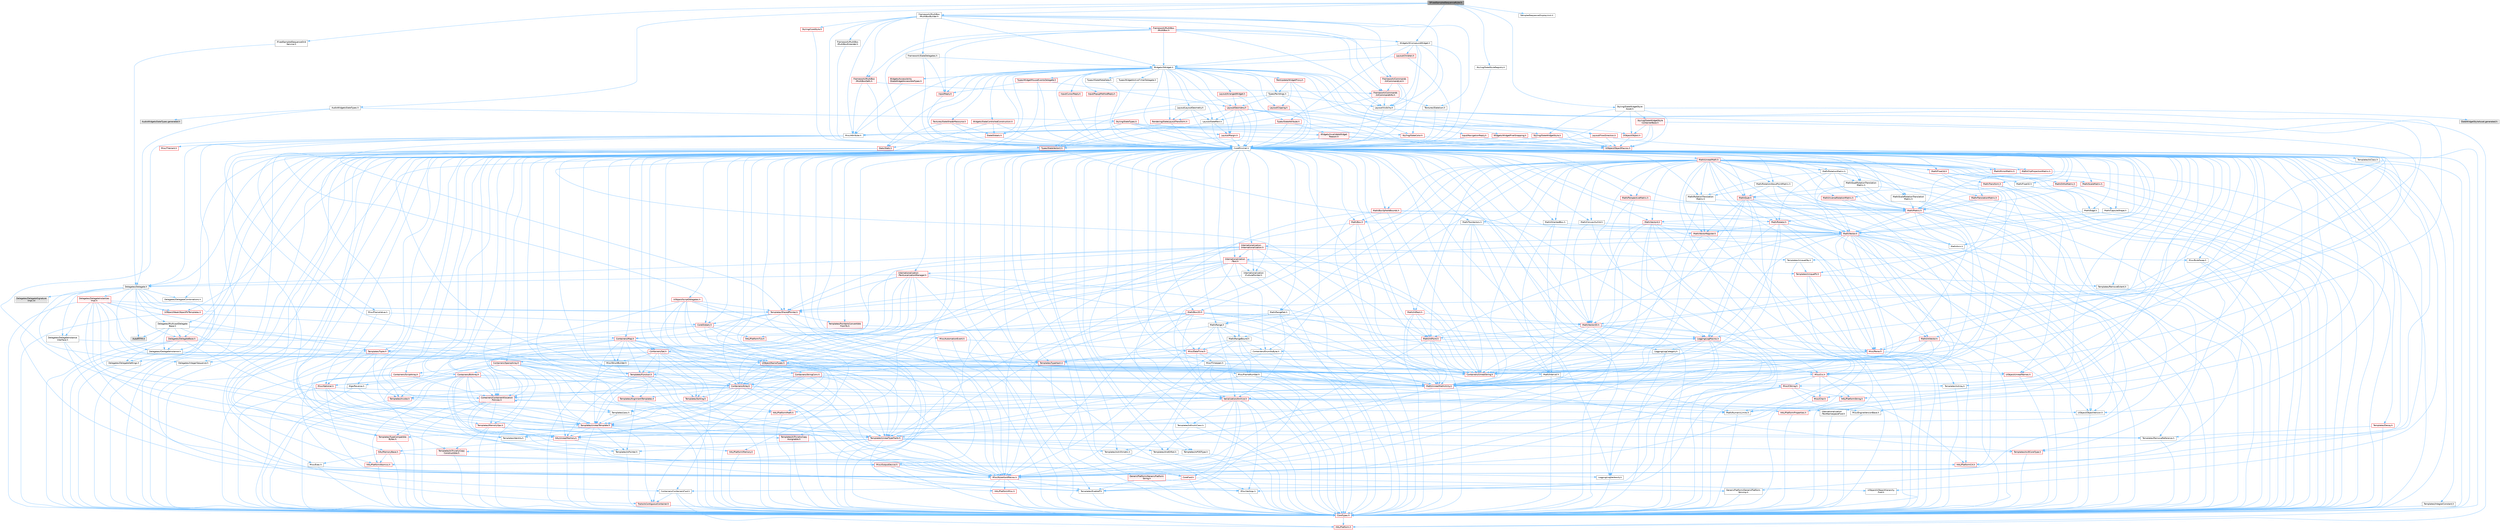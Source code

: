 digraph "SFixedSampledSequenceRuler.h"
{
 // INTERACTIVE_SVG=YES
 // LATEX_PDF_SIZE
  bgcolor="transparent";
  edge [fontname=Helvetica,fontsize=10,labelfontname=Helvetica,labelfontsize=10];
  node [fontname=Helvetica,fontsize=10,shape=box,height=0.2,width=0.4];
  Node1 [id="Node000001",label="SFixedSampledSequenceRuler.h",height=0.2,width=0.4,color="gray40", fillcolor="grey60", style="filled", fontcolor="black",tooltip=" "];
  Node1 -> Node2 [id="edge1_Node000001_Node000002",color="steelblue1",style="solid",tooltip=" "];
  Node2 [id="Node000002",label="IFixedSampledSequenceGrid\lService.h",height=0.2,width=0.4,color="grey40", fillcolor="white", style="filled",URL="$d6/dbd/IFixedSampledSequenceGridService_8h.html",tooltip=" "];
  Node2 -> Node3 [id="edge2_Node000002_Node000003",color="steelblue1",style="solid",tooltip=" "];
  Node3 [id="Node000003",label="Delegates/Delegate.h",height=0.2,width=0.4,color="grey40", fillcolor="white", style="filled",URL="$d4/d80/Delegate_8h.html",tooltip=" "];
  Node3 -> Node4 [id="edge3_Node000003_Node000004",color="steelblue1",style="solid",tooltip=" "];
  Node4 [id="Node000004",label="CoreTypes.h",height=0.2,width=0.4,color="red", fillcolor="#FFF0F0", style="filled",URL="$dc/dec/CoreTypes_8h.html",tooltip=" "];
  Node4 -> Node5 [id="edge4_Node000004_Node000005",color="steelblue1",style="solid",tooltip=" "];
  Node5 [id="Node000005",label="HAL/Platform.h",height=0.2,width=0.4,color="red", fillcolor="#FFF0F0", style="filled",URL="$d9/dd0/Platform_8h.html",tooltip=" "];
  Node3 -> Node18 [id="edge5_Node000003_Node000018",color="steelblue1",style="solid",tooltip=" "];
  Node18 [id="Node000018",label="Misc/AssertionMacros.h",height=0.2,width=0.4,color="red", fillcolor="#FFF0F0", style="filled",URL="$d0/dfa/AssertionMacros_8h.html",tooltip=" "];
  Node18 -> Node4 [id="edge6_Node000018_Node000004",color="steelblue1",style="solid",tooltip=" "];
  Node18 -> Node5 [id="edge7_Node000018_Node000005",color="steelblue1",style="solid",tooltip=" "];
  Node18 -> Node19 [id="edge8_Node000018_Node000019",color="steelblue1",style="solid",tooltip=" "];
  Node19 [id="Node000019",label="HAL/PlatformMisc.h",height=0.2,width=0.4,color="red", fillcolor="#FFF0F0", style="filled",URL="$d0/df5/PlatformMisc_8h.html",tooltip=" "];
  Node19 -> Node4 [id="edge9_Node000019_Node000004",color="steelblue1",style="solid",tooltip=" "];
  Node18 -> Node55 [id="edge10_Node000018_Node000055",color="steelblue1",style="solid",tooltip=" "];
  Node55 [id="Node000055",label="Templates/EnableIf.h",height=0.2,width=0.4,color="grey40", fillcolor="white", style="filled",URL="$d7/d60/EnableIf_8h.html",tooltip=" "];
  Node55 -> Node4 [id="edge11_Node000055_Node000004",color="steelblue1",style="solid",tooltip=" "];
  Node18 -> Node61 [id="edge12_Node000018_Node000061",color="steelblue1",style="solid",tooltip=" "];
  Node61 [id="Node000061",label="Misc/VarArgs.h",height=0.2,width=0.4,color="grey40", fillcolor="white", style="filled",URL="$d5/d6f/VarArgs_8h.html",tooltip=" "];
  Node61 -> Node4 [id="edge13_Node000061_Node000004",color="steelblue1",style="solid",tooltip=" "];
  Node3 -> Node69 [id="edge14_Node000003_Node000069",color="steelblue1",style="solid",tooltip=" "];
  Node69 [id="Node000069",label="UObject/NameTypes.h",height=0.2,width=0.4,color="red", fillcolor="#FFF0F0", style="filled",URL="$d6/d35/NameTypes_8h.html",tooltip=" "];
  Node69 -> Node4 [id="edge15_Node000069_Node000004",color="steelblue1",style="solid",tooltip=" "];
  Node69 -> Node18 [id="edge16_Node000069_Node000018",color="steelblue1",style="solid",tooltip=" "];
  Node69 -> Node70 [id="edge17_Node000069_Node000070",color="steelblue1",style="solid",tooltip=" "];
  Node70 [id="Node000070",label="HAL/UnrealMemory.h",height=0.2,width=0.4,color="red", fillcolor="#FFF0F0", style="filled",URL="$d9/d96/UnrealMemory_8h.html",tooltip=" "];
  Node70 -> Node4 [id="edge18_Node000070_Node000004",color="steelblue1",style="solid",tooltip=" "];
  Node70 -> Node74 [id="edge19_Node000070_Node000074",color="steelblue1",style="solid",tooltip=" "];
  Node74 [id="Node000074",label="HAL/MemoryBase.h",height=0.2,width=0.4,color="red", fillcolor="#FFF0F0", style="filled",URL="$d6/d9f/MemoryBase_8h.html",tooltip=" "];
  Node74 -> Node4 [id="edge20_Node000074_Node000004",color="steelblue1",style="solid",tooltip=" "];
  Node74 -> Node48 [id="edge21_Node000074_Node000048",color="steelblue1",style="solid",tooltip=" "];
  Node48 [id="Node000048",label="HAL/PlatformAtomics.h",height=0.2,width=0.4,color="red", fillcolor="#FFF0F0", style="filled",URL="$d3/d36/PlatformAtomics_8h.html",tooltip=" "];
  Node48 -> Node4 [id="edge22_Node000048_Node000004",color="steelblue1",style="solid",tooltip=" "];
  Node74 -> Node31 [id="edge23_Node000074_Node000031",color="steelblue1",style="solid",tooltip=" "];
  Node31 [id="Node000031",label="HAL/PlatformCrt.h",height=0.2,width=0.4,color="red", fillcolor="#FFF0F0", style="filled",URL="$d8/d75/PlatformCrt_8h.html",tooltip=" "];
  Node74 -> Node75 [id="edge24_Node000074_Node000075",color="steelblue1",style="solid",tooltip=" "];
  Node75 [id="Node000075",label="Misc/Exec.h",height=0.2,width=0.4,color="grey40", fillcolor="white", style="filled",URL="$de/ddb/Exec_8h.html",tooltip=" "];
  Node75 -> Node4 [id="edge25_Node000075_Node000004",color="steelblue1",style="solid",tooltip=" "];
  Node75 -> Node18 [id="edge26_Node000075_Node000018",color="steelblue1",style="solid",tooltip=" "];
  Node74 -> Node76 [id="edge27_Node000074_Node000076",color="steelblue1",style="solid",tooltip=" "];
  Node76 [id="Node000076",label="Misc/OutputDevice.h",height=0.2,width=0.4,color="red", fillcolor="#FFF0F0", style="filled",URL="$d7/d32/OutputDevice_8h.html",tooltip=" "];
  Node76 -> Node26 [id="edge28_Node000076_Node000026",color="steelblue1",style="solid",tooltip=" "];
  Node26 [id="Node000026",label="CoreFwd.h",height=0.2,width=0.4,color="red", fillcolor="#FFF0F0", style="filled",URL="$d1/d1e/CoreFwd_8h.html",tooltip=" "];
  Node26 -> Node4 [id="edge29_Node000026_Node000004",color="steelblue1",style="solid",tooltip=" "];
  Node26 -> Node27 [id="edge30_Node000026_Node000027",color="steelblue1",style="solid",tooltip=" "];
  Node27 [id="Node000027",label="Containers/ContainersFwd.h",height=0.2,width=0.4,color="grey40", fillcolor="white", style="filled",URL="$d4/d0a/ContainersFwd_8h.html",tooltip=" "];
  Node27 -> Node5 [id="edge31_Node000027_Node000005",color="steelblue1",style="solid",tooltip=" "];
  Node27 -> Node4 [id="edge32_Node000027_Node000004",color="steelblue1",style="solid",tooltip=" "];
  Node27 -> Node24 [id="edge33_Node000027_Node000024",color="steelblue1",style="solid",tooltip=" "];
  Node24 [id="Node000024",label="Traits/IsContiguousContainer.h",height=0.2,width=0.4,color="red", fillcolor="#FFF0F0", style="filled",URL="$d5/d3c/IsContiguousContainer_8h.html",tooltip=" "];
  Node24 -> Node4 [id="edge34_Node000024_Node000004",color="steelblue1",style="solid",tooltip=" "];
  Node26 -> Node29 [id="edge35_Node000026_Node000029",color="steelblue1",style="solid",tooltip=" "];
  Node29 [id="Node000029",label="UObject/UObjectHierarchy\lFwd.h",height=0.2,width=0.4,color="grey40", fillcolor="white", style="filled",URL="$d3/d13/UObjectHierarchyFwd_8h.html",tooltip=" "];
  Node76 -> Node4 [id="edge36_Node000076_Node000004",color="steelblue1",style="solid",tooltip=" "];
  Node76 -> Node77 [id="edge37_Node000076_Node000077",color="steelblue1",style="solid",tooltip=" "];
  Node77 [id="Node000077",label="Logging/LogVerbosity.h",height=0.2,width=0.4,color="grey40", fillcolor="white", style="filled",URL="$d2/d8f/LogVerbosity_8h.html",tooltip=" "];
  Node77 -> Node4 [id="edge38_Node000077_Node000004",color="steelblue1",style="solid",tooltip=" "];
  Node76 -> Node61 [id="edge39_Node000076_Node000061",color="steelblue1",style="solid",tooltip=" "];
  Node70 -> Node87 [id="edge40_Node000070_Node000087",color="steelblue1",style="solid",tooltip=" "];
  Node87 [id="Node000087",label="HAL/PlatformMemory.h",height=0.2,width=0.4,color="red", fillcolor="#FFF0F0", style="filled",URL="$de/d68/PlatformMemory_8h.html",tooltip=" "];
  Node87 -> Node4 [id="edge41_Node000087_Node000004",color="steelblue1",style="solid",tooltip=" "];
  Node70 -> Node90 [id="edge42_Node000070_Node000090",color="steelblue1",style="solid",tooltip=" "];
  Node90 [id="Node000090",label="Templates/IsPointer.h",height=0.2,width=0.4,color="grey40", fillcolor="white", style="filled",URL="$d7/d05/IsPointer_8h.html",tooltip=" "];
  Node90 -> Node4 [id="edge43_Node000090_Node000004",color="steelblue1",style="solid",tooltip=" "];
  Node69 -> Node91 [id="edge44_Node000069_Node000091",color="steelblue1",style="solid",tooltip=" "];
  Node91 [id="Node000091",label="Templates/UnrealTypeTraits.h",height=0.2,width=0.4,color="red", fillcolor="#FFF0F0", style="filled",URL="$d2/d2d/UnrealTypeTraits_8h.html",tooltip=" "];
  Node91 -> Node4 [id="edge45_Node000091_Node000004",color="steelblue1",style="solid",tooltip=" "];
  Node91 -> Node90 [id="edge46_Node000091_Node000090",color="steelblue1",style="solid",tooltip=" "];
  Node91 -> Node18 [id="edge47_Node000091_Node000018",color="steelblue1",style="solid",tooltip=" "];
  Node91 -> Node83 [id="edge48_Node000091_Node000083",color="steelblue1",style="solid",tooltip=" "];
  Node83 [id="Node000083",label="Templates/AndOrNot.h",height=0.2,width=0.4,color="grey40", fillcolor="white", style="filled",URL="$db/d0a/AndOrNot_8h.html",tooltip=" "];
  Node83 -> Node4 [id="edge49_Node000083_Node000004",color="steelblue1",style="solid",tooltip=" "];
  Node91 -> Node55 [id="edge50_Node000091_Node000055",color="steelblue1",style="solid",tooltip=" "];
  Node91 -> Node92 [id="edge51_Node000091_Node000092",color="steelblue1",style="solid",tooltip=" "];
  Node92 [id="Node000092",label="Templates/IsArithmetic.h",height=0.2,width=0.4,color="grey40", fillcolor="white", style="filled",URL="$d2/d5d/IsArithmetic_8h.html",tooltip=" "];
  Node92 -> Node4 [id="edge52_Node000092_Node000004",color="steelblue1",style="solid",tooltip=" "];
  Node91 -> Node94 [id="edge53_Node000091_Node000094",color="steelblue1",style="solid",tooltip=" "];
  Node94 [id="Node000094",label="Templates/IsPODType.h",height=0.2,width=0.4,color="grey40", fillcolor="white", style="filled",URL="$d7/db1/IsPODType_8h.html",tooltip=" "];
  Node94 -> Node4 [id="edge54_Node000094_Node000004",color="steelblue1",style="solid",tooltip=" "];
  Node91 -> Node95 [id="edge55_Node000091_Node000095",color="steelblue1",style="solid",tooltip=" "];
  Node95 [id="Node000095",label="Templates/IsUECoreType.h",height=0.2,width=0.4,color="red", fillcolor="#FFF0F0", style="filled",URL="$d1/db8/IsUECoreType_8h.html",tooltip=" "];
  Node95 -> Node4 [id="edge56_Node000095_Node000004",color="steelblue1",style="solid",tooltip=" "];
  Node91 -> Node84 [id="edge57_Node000091_Node000084",color="steelblue1",style="solid",tooltip=" "];
  Node84 [id="Node000084",label="Templates/IsTriviallyCopy\lConstructible.h",height=0.2,width=0.4,color="red", fillcolor="#FFF0F0", style="filled",URL="$d3/d78/IsTriviallyCopyConstructible_8h.html",tooltip=" "];
  Node84 -> Node4 [id="edge58_Node000084_Node000004",color="steelblue1",style="solid",tooltip=" "];
  Node69 -> Node96 [id="edge59_Node000069_Node000096",color="steelblue1",style="solid",tooltip=" "];
  Node96 [id="Node000096",label="Templates/UnrealTemplate.h",height=0.2,width=0.4,color="red", fillcolor="#FFF0F0", style="filled",URL="$d4/d24/UnrealTemplate_8h.html",tooltip=" "];
  Node96 -> Node4 [id="edge60_Node000096_Node000004",color="steelblue1",style="solid",tooltip=" "];
  Node96 -> Node90 [id="edge61_Node000096_Node000090",color="steelblue1",style="solid",tooltip=" "];
  Node96 -> Node70 [id="edge62_Node000096_Node000070",color="steelblue1",style="solid",tooltip=" "];
  Node96 -> Node91 [id="edge63_Node000096_Node000091",color="steelblue1",style="solid",tooltip=" "];
  Node96 -> Node99 [id="edge64_Node000096_Node000099",color="steelblue1",style="solid",tooltip=" "];
  Node99 [id="Node000099",label="Templates/RemoveReference.h",height=0.2,width=0.4,color="grey40", fillcolor="white", style="filled",URL="$da/dbe/RemoveReference_8h.html",tooltip=" "];
  Node99 -> Node4 [id="edge65_Node000099_Node000004",color="steelblue1",style="solid",tooltip=" "];
  Node96 -> Node100 [id="edge66_Node000096_Node000100",color="steelblue1",style="solid",tooltip=" "];
  Node100 [id="Node000100",label="Templates/TypeCompatible\lBytes.h",height=0.2,width=0.4,color="red", fillcolor="#FFF0F0", style="filled",URL="$df/d0a/TypeCompatibleBytes_8h.html",tooltip=" "];
  Node100 -> Node4 [id="edge67_Node000100_Node000004",color="steelblue1",style="solid",tooltip=" "];
  Node96 -> Node64 [id="edge68_Node000096_Node000064",color="steelblue1",style="solid",tooltip=" "];
  Node64 [id="Node000064",label="Templates/Identity.h",height=0.2,width=0.4,color="grey40", fillcolor="white", style="filled",URL="$d0/dd5/Identity_8h.html",tooltip=" "];
  Node96 -> Node24 [id="edge69_Node000096_Node000024",color="steelblue1",style="solid",tooltip=" "];
  Node69 -> Node102 [id="edge70_Node000069_Node000102",color="steelblue1",style="solid",tooltip=" "];
  Node102 [id="Node000102",label="Containers/UnrealString.h",height=0.2,width=0.4,color="red", fillcolor="#FFF0F0", style="filled",URL="$d5/dba/UnrealString_8h.html",tooltip=" "];
  Node69 -> Node109 [id="edge71_Node000069_Node000109",color="steelblue1",style="solid",tooltip=" "];
  Node109 [id="Node000109",label="Containers/StringConv.h",height=0.2,width=0.4,color="red", fillcolor="#FFF0F0", style="filled",URL="$d3/ddf/StringConv_8h.html",tooltip=" "];
  Node109 -> Node4 [id="edge72_Node000109_Node000004",color="steelblue1",style="solid",tooltip=" "];
  Node109 -> Node18 [id="edge73_Node000109_Node000018",color="steelblue1",style="solid",tooltip=" "];
  Node109 -> Node110 [id="edge74_Node000109_Node000110",color="steelblue1",style="solid",tooltip=" "];
  Node110 [id="Node000110",label="Containers/ContainerAllocation\lPolicies.h",height=0.2,width=0.4,color="red", fillcolor="#FFF0F0", style="filled",URL="$d7/dff/ContainerAllocationPolicies_8h.html",tooltip=" "];
  Node110 -> Node4 [id="edge75_Node000110_Node000004",color="steelblue1",style="solid",tooltip=" "];
  Node110 -> Node110 [id="edge76_Node000110_Node000110",color="steelblue1",style="solid",tooltip=" "];
  Node110 -> Node112 [id="edge77_Node000110_Node000112",color="steelblue1",style="solid",tooltip=" "];
  Node112 [id="Node000112",label="HAL/PlatformMath.h",height=0.2,width=0.4,color="red", fillcolor="#FFF0F0", style="filled",URL="$dc/d53/PlatformMath_8h.html",tooltip=" "];
  Node112 -> Node4 [id="edge78_Node000112_Node000004",color="steelblue1",style="solid",tooltip=" "];
  Node110 -> Node70 [id="edge79_Node000110_Node000070",color="steelblue1",style="solid",tooltip=" "];
  Node110 -> Node41 [id="edge80_Node000110_Node000041",color="steelblue1",style="solid",tooltip=" "];
  Node41 [id="Node000041",label="Math/NumericLimits.h",height=0.2,width=0.4,color="grey40", fillcolor="white", style="filled",URL="$df/d1b/NumericLimits_8h.html",tooltip=" "];
  Node41 -> Node4 [id="edge81_Node000041_Node000004",color="steelblue1",style="solid",tooltip=" "];
  Node110 -> Node18 [id="edge82_Node000110_Node000018",color="steelblue1",style="solid",tooltip=" "];
  Node110 -> Node121 [id="edge83_Node000110_Node000121",color="steelblue1",style="solid",tooltip=" "];
  Node121 [id="Node000121",label="Templates/MemoryOps.h",height=0.2,width=0.4,color="red", fillcolor="#FFF0F0", style="filled",URL="$db/dea/MemoryOps_8h.html",tooltip=" "];
  Node121 -> Node4 [id="edge84_Node000121_Node000004",color="steelblue1",style="solid",tooltip=" "];
  Node121 -> Node70 [id="edge85_Node000121_Node000070",color="steelblue1",style="solid",tooltip=" "];
  Node121 -> Node85 [id="edge86_Node000121_Node000085",color="steelblue1",style="solid",tooltip=" "];
  Node85 [id="Node000085",label="Templates/IsTriviallyCopy\lAssignable.h",height=0.2,width=0.4,color="red", fillcolor="#FFF0F0", style="filled",URL="$d2/df2/IsTriviallyCopyAssignable_8h.html",tooltip=" "];
  Node85 -> Node4 [id="edge87_Node000085_Node000004",color="steelblue1",style="solid",tooltip=" "];
  Node121 -> Node84 [id="edge88_Node000121_Node000084",color="steelblue1",style="solid",tooltip=" "];
  Node121 -> Node91 [id="edge89_Node000121_Node000091",color="steelblue1",style="solid",tooltip=" "];
  Node110 -> Node100 [id="edge90_Node000110_Node000100",color="steelblue1",style="solid",tooltip=" "];
  Node109 -> Node122 [id="edge91_Node000109_Node000122",color="steelblue1",style="solid",tooltip=" "];
  Node122 [id="Node000122",label="Containers/Array.h",height=0.2,width=0.4,color="red", fillcolor="#FFF0F0", style="filled",URL="$df/dd0/Array_8h.html",tooltip=" "];
  Node122 -> Node4 [id="edge92_Node000122_Node000004",color="steelblue1",style="solid",tooltip=" "];
  Node122 -> Node18 [id="edge93_Node000122_Node000018",color="steelblue1",style="solid",tooltip=" "];
  Node122 -> Node70 [id="edge94_Node000122_Node000070",color="steelblue1",style="solid",tooltip=" "];
  Node122 -> Node91 [id="edge95_Node000122_Node000091",color="steelblue1",style="solid",tooltip=" "];
  Node122 -> Node96 [id="edge96_Node000122_Node000096",color="steelblue1",style="solid",tooltip=" "];
  Node122 -> Node110 [id="edge97_Node000122_Node000110",color="steelblue1",style="solid",tooltip=" "];
  Node122 -> Node129 [id="edge98_Node000122_Node000129",color="steelblue1",style="solid",tooltip=" "];
  Node129 [id="Node000129",label="Serialization/Archive.h",height=0.2,width=0.4,color="red", fillcolor="#FFF0F0", style="filled",URL="$d7/d3b/Archive_8h.html",tooltip=" "];
  Node129 -> Node26 [id="edge99_Node000129_Node000026",color="steelblue1",style="solid",tooltip=" "];
  Node129 -> Node4 [id="edge100_Node000129_Node000004",color="steelblue1",style="solid",tooltip=" "];
  Node129 -> Node130 [id="edge101_Node000129_Node000130",color="steelblue1",style="solid",tooltip=" "];
  Node130 [id="Node000130",label="HAL/PlatformProperties.h",height=0.2,width=0.4,color="red", fillcolor="#FFF0F0", style="filled",URL="$d9/db0/PlatformProperties_8h.html",tooltip=" "];
  Node130 -> Node4 [id="edge102_Node000130_Node000004",color="steelblue1",style="solid",tooltip=" "];
  Node129 -> Node133 [id="edge103_Node000129_Node000133",color="steelblue1",style="solid",tooltip=" "];
  Node133 [id="Node000133",label="Internationalization\l/TextNamespaceFwd.h",height=0.2,width=0.4,color="grey40", fillcolor="white", style="filled",URL="$d8/d97/TextNamespaceFwd_8h.html",tooltip=" "];
  Node133 -> Node4 [id="edge104_Node000133_Node000004",color="steelblue1",style="solid",tooltip=" "];
  Node129 -> Node18 [id="edge105_Node000129_Node000018",color="steelblue1",style="solid",tooltip=" "];
  Node129 -> Node134 [id="edge106_Node000129_Node000134",color="steelblue1",style="solid",tooltip=" "];
  Node134 [id="Node000134",label="Misc/EngineVersionBase.h",height=0.2,width=0.4,color="grey40", fillcolor="white", style="filled",URL="$d5/d2b/EngineVersionBase_8h.html",tooltip=" "];
  Node134 -> Node4 [id="edge107_Node000134_Node000004",color="steelblue1",style="solid",tooltip=" "];
  Node129 -> Node61 [id="edge108_Node000129_Node000061",color="steelblue1",style="solid",tooltip=" "];
  Node129 -> Node55 [id="edge109_Node000129_Node000055",color="steelblue1",style="solid",tooltip=" "];
  Node129 -> Node137 [id="edge110_Node000129_Node000137",color="steelblue1",style="solid",tooltip=" "];
  Node137 [id="Node000137",label="Templates/IsEnumClass.h",height=0.2,width=0.4,color="grey40", fillcolor="white", style="filled",URL="$d7/d15/IsEnumClass_8h.html",tooltip=" "];
  Node137 -> Node4 [id="edge111_Node000137_Node000004",color="steelblue1",style="solid",tooltip=" "];
  Node137 -> Node83 [id="edge112_Node000137_Node000083",color="steelblue1",style="solid",tooltip=" "];
  Node129 -> Node96 [id="edge113_Node000129_Node000096",color="steelblue1",style="solid",tooltip=" "];
  Node129 -> Node138 [id="edge114_Node000129_Node000138",color="steelblue1",style="solid",tooltip=" "];
  Node138 [id="Node000138",label="UObject/ObjectVersion.h",height=0.2,width=0.4,color="grey40", fillcolor="white", style="filled",URL="$da/d63/ObjectVersion_8h.html",tooltip=" "];
  Node138 -> Node4 [id="edge115_Node000138_Node000004",color="steelblue1",style="solid",tooltip=" "];
  Node122 -> Node155 [id="edge116_Node000122_Node000155",color="steelblue1",style="solid",tooltip=" "];
  Node155 [id="Node000155",label="Templates/Invoke.h",height=0.2,width=0.4,color="red", fillcolor="#FFF0F0", style="filled",URL="$d7/deb/Invoke_8h.html",tooltip=" "];
  Node155 -> Node4 [id="edge117_Node000155_Node000004",color="steelblue1",style="solid",tooltip=" "];
  Node155 -> Node96 [id="edge118_Node000155_Node000096",color="steelblue1",style="solid",tooltip=" "];
  Node122 -> Node160 [id="edge119_Node000122_Node000160",color="steelblue1",style="solid",tooltip=" "];
  Node160 [id="Node000160",label="Templates/Less.h",height=0.2,width=0.4,color="grey40", fillcolor="white", style="filled",URL="$de/dc8/Less_8h.html",tooltip=" "];
  Node160 -> Node4 [id="edge120_Node000160_Node000004",color="steelblue1",style="solid",tooltip=" "];
  Node160 -> Node96 [id="edge121_Node000160_Node000096",color="steelblue1",style="solid",tooltip=" "];
  Node122 -> Node168 [id="edge122_Node000122_Node000168",color="steelblue1",style="solid",tooltip=" "];
  Node168 [id="Node000168",label="Templates/Sorting.h",height=0.2,width=0.4,color="red", fillcolor="#FFF0F0", style="filled",URL="$d3/d9e/Sorting_8h.html",tooltip=" "];
  Node168 -> Node4 [id="edge123_Node000168_Node000004",color="steelblue1",style="solid",tooltip=" "];
  Node168 -> Node112 [id="edge124_Node000168_Node000112",color="steelblue1",style="solid",tooltip=" "];
  Node168 -> Node160 [id="edge125_Node000168_Node000160",color="steelblue1",style="solid",tooltip=" "];
  Node122 -> Node172 [id="edge126_Node000122_Node000172",color="steelblue1",style="solid",tooltip=" "];
  Node172 [id="Node000172",label="Templates/AlignmentTemplates.h",height=0.2,width=0.4,color="red", fillcolor="#FFF0F0", style="filled",URL="$dd/d32/AlignmentTemplates_8h.html",tooltip=" "];
  Node172 -> Node4 [id="edge127_Node000172_Node000004",color="steelblue1",style="solid",tooltip=" "];
  Node172 -> Node90 [id="edge128_Node000172_Node000090",color="steelblue1",style="solid",tooltip=" "];
  Node109 -> Node146 [id="edge129_Node000109_Node000146",color="steelblue1",style="solid",tooltip=" "];
  Node146 [id="Node000146",label="Misc/CString.h",height=0.2,width=0.4,color="red", fillcolor="#FFF0F0", style="filled",URL="$d2/d49/CString_8h.html",tooltip=" "];
  Node146 -> Node4 [id="edge130_Node000146_Node000004",color="steelblue1",style="solid",tooltip=" "];
  Node146 -> Node31 [id="edge131_Node000146_Node000031",color="steelblue1",style="solid",tooltip=" "];
  Node146 -> Node72 [id="edge132_Node000146_Node000072",color="steelblue1",style="solid",tooltip=" "];
  Node72 [id="Node000072",label="HAL/PlatformString.h",height=0.2,width=0.4,color="red", fillcolor="#FFF0F0", style="filled",URL="$db/db5/PlatformString_8h.html",tooltip=" "];
  Node72 -> Node4 [id="edge133_Node000072_Node000004",color="steelblue1",style="solid",tooltip=" "];
  Node146 -> Node18 [id="edge134_Node000146_Node000018",color="steelblue1",style="solid",tooltip=" "];
  Node146 -> Node147 [id="edge135_Node000146_Node000147",color="steelblue1",style="solid",tooltip=" "];
  Node147 [id="Node000147",label="Misc/Char.h",height=0.2,width=0.4,color="red", fillcolor="#FFF0F0", style="filled",URL="$d0/d58/Char_8h.html",tooltip=" "];
  Node147 -> Node4 [id="edge136_Node000147_Node000004",color="steelblue1",style="solid",tooltip=" "];
  Node146 -> Node61 [id="edge137_Node000146_Node000061",color="steelblue1",style="solid",tooltip=" "];
  Node109 -> Node173 [id="edge138_Node000109_Node000173",color="steelblue1",style="solid",tooltip=" "];
  Node173 [id="Node000173",label="Templates/IsArray.h",height=0.2,width=0.4,color="grey40", fillcolor="white", style="filled",URL="$d8/d8d/IsArray_8h.html",tooltip=" "];
  Node173 -> Node4 [id="edge139_Node000173_Node000004",color="steelblue1",style="solid",tooltip=" "];
  Node109 -> Node96 [id="edge140_Node000109_Node000096",color="steelblue1",style="solid",tooltip=" "];
  Node109 -> Node91 [id="edge141_Node000109_Node000091",color="steelblue1",style="solid",tooltip=" "];
  Node109 -> Node24 [id="edge142_Node000109_Node000024",color="steelblue1",style="solid",tooltip=" "];
  Node69 -> Node174 [id="edge143_Node000069_Node000174",color="steelblue1",style="solid",tooltip=" "];
  Node174 [id="Node000174",label="UObject/UnrealNames.h",height=0.2,width=0.4,color="red", fillcolor="#FFF0F0", style="filled",URL="$d8/db1/UnrealNames_8h.html",tooltip=" "];
  Node174 -> Node4 [id="edge144_Node000174_Node000004",color="steelblue1",style="solid",tooltip=" "];
  Node3 -> Node182 [id="edge145_Node000003_Node000182",color="steelblue1",style="solid",tooltip=" "];
  Node182 [id="Node000182",label="Templates/SharedPointer.h",height=0.2,width=0.4,color="red", fillcolor="#FFF0F0", style="filled",URL="$d2/d17/SharedPointer_8h.html",tooltip=" "];
  Node182 -> Node4 [id="edge146_Node000182_Node000004",color="steelblue1",style="solid",tooltip=" "];
  Node182 -> Node183 [id="edge147_Node000182_Node000183",color="steelblue1",style="solid",tooltip=" "];
  Node183 [id="Node000183",label="Templates/PointerIsConvertible\lFromTo.h",height=0.2,width=0.4,color="red", fillcolor="#FFF0F0", style="filled",URL="$d6/d65/PointerIsConvertibleFromTo_8h.html",tooltip=" "];
  Node183 -> Node4 [id="edge148_Node000183_Node000004",color="steelblue1",style="solid",tooltip=" "];
  Node182 -> Node18 [id="edge149_Node000182_Node000018",color="steelblue1",style="solid",tooltip=" "];
  Node182 -> Node70 [id="edge150_Node000182_Node000070",color="steelblue1",style="solid",tooltip=" "];
  Node182 -> Node122 [id="edge151_Node000182_Node000122",color="steelblue1",style="solid",tooltip=" "];
  Node182 -> Node184 [id="edge152_Node000182_Node000184",color="steelblue1",style="solid",tooltip=" "];
  Node184 [id="Node000184",label="Containers/Map.h",height=0.2,width=0.4,color="red", fillcolor="#FFF0F0", style="filled",URL="$df/d79/Map_8h.html",tooltip=" "];
  Node184 -> Node4 [id="edge153_Node000184_Node000004",color="steelblue1",style="solid",tooltip=" "];
  Node184 -> Node185 [id="edge154_Node000184_Node000185",color="steelblue1",style="solid",tooltip=" "];
  Node185 [id="Node000185",label="Algo/Reverse.h",height=0.2,width=0.4,color="grey40", fillcolor="white", style="filled",URL="$d5/d93/Reverse_8h.html",tooltip=" "];
  Node185 -> Node4 [id="edge155_Node000185_Node000004",color="steelblue1",style="solid",tooltip=" "];
  Node185 -> Node96 [id="edge156_Node000185_Node000096",color="steelblue1",style="solid",tooltip=" "];
  Node184 -> Node186 [id="edge157_Node000184_Node000186",color="steelblue1",style="solid",tooltip=" "];
  Node186 [id="Node000186",label="Containers/Set.h",height=0.2,width=0.4,color="red", fillcolor="#FFF0F0", style="filled",URL="$d4/d45/Set_8h.html",tooltip=" "];
  Node186 -> Node110 [id="edge158_Node000186_Node000110",color="steelblue1",style="solid",tooltip=" "];
  Node186 -> Node188 [id="edge159_Node000186_Node000188",color="steelblue1",style="solid",tooltip=" "];
  Node188 [id="Node000188",label="Containers/SparseArray.h",height=0.2,width=0.4,color="red", fillcolor="#FFF0F0", style="filled",URL="$d5/dbf/SparseArray_8h.html",tooltip=" "];
  Node188 -> Node4 [id="edge160_Node000188_Node000004",color="steelblue1",style="solid",tooltip=" "];
  Node188 -> Node18 [id="edge161_Node000188_Node000018",color="steelblue1",style="solid",tooltip=" "];
  Node188 -> Node70 [id="edge162_Node000188_Node000070",color="steelblue1",style="solid",tooltip=" "];
  Node188 -> Node91 [id="edge163_Node000188_Node000091",color="steelblue1",style="solid",tooltip=" "];
  Node188 -> Node96 [id="edge164_Node000188_Node000096",color="steelblue1",style="solid",tooltip=" "];
  Node188 -> Node110 [id="edge165_Node000188_Node000110",color="steelblue1",style="solid",tooltip=" "];
  Node188 -> Node160 [id="edge166_Node000188_Node000160",color="steelblue1",style="solid",tooltip=" "];
  Node188 -> Node122 [id="edge167_Node000188_Node000122",color="steelblue1",style="solid",tooltip=" "];
  Node188 -> Node171 [id="edge168_Node000188_Node000171",color="steelblue1",style="solid",tooltip=" "];
  Node171 [id="Node000171",label="Math/UnrealMathUtility.h",height=0.2,width=0.4,color="red", fillcolor="#FFF0F0", style="filled",URL="$db/db8/UnrealMathUtility_8h.html",tooltip=" "];
  Node171 -> Node4 [id="edge169_Node000171_Node000004",color="steelblue1",style="solid",tooltip=" "];
  Node171 -> Node18 [id="edge170_Node000171_Node000018",color="steelblue1",style="solid",tooltip=" "];
  Node171 -> Node112 [id="edge171_Node000171_Node000112",color="steelblue1",style="solid",tooltip=" "];
  Node171 -> Node64 [id="edge172_Node000171_Node000064",color="steelblue1",style="solid",tooltip=" "];
  Node188 -> Node189 [id="edge173_Node000188_Node000189",color="steelblue1",style="solid",tooltip=" "];
  Node189 [id="Node000189",label="Containers/ScriptArray.h",height=0.2,width=0.4,color="red", fillcolor="#FFF0F0", style="filled",URL="$dc/daf/ScriptArray_8h.html",tooltip=" "];
  Node189 -> Node4 [id="edge174_Node000189_Node000004",color="steelblue1",style="solid",tooltip=" "];
  Node189 -> Node18 [id="edge175_Node000189_Node000018",color="steelblue1",style="solid",tooltip=" "];
  Node189 -> Node70 [id="edge176_Node000189_Node000070",color="steelblue1",style="solid",tooltip=" "];
  Node189 -> Node110 [id="edge177_Node000189_Node000110",color="steelblue1",style="solid",tooltip=" "];
  Node189 -> Node122 [id="edge178_Node000189_Node000122",color="steelblue1",style="solid",tooltip=" "];
  Node188 -> Node190 [id="edge179_Node000188_Node000190",color="steelblue1",style="solid",tooltip=" "];
  Node190 [id="Node000190",label="Containers/BitArray.h",height=0.2,width=0.4,color="red", fillcolor="#FFF0F0", style="filled",URL="$d1/de4/BitArray_8h.html",tooltip=" "];
  Node190 -> Node110 [id="edge180_Node000190_Node000110",color="steelblue1",style="solid",tooltip=" "];
  Node190 -> Node4 [id="edge181_Node000190_Node000004",color="steelblue1",style="solid",tooltip=" "];
  Node190 -> Node48 [id="edge182_Node000190_Node000048",color="steelblue1",style="solid",tooltip=" "];
  Node190 -> Node70 [id="edge183_Node000190_Node000070",color="steelblue1",style="solid",tooltip=" "];
  Node190 -> Node171 [id="edge184_Node000190_Node000171",color="steelblue1",style="solid",tooltip=" "];
  Node190 -> Node18 [id="edge185_Node000190_Node000018",color="steelblue1",style="solid",tooltip=" "];
  Node190 -> Node129 [id="edge186_Node000190_Node000129",color="steelblue1",style="solid",tooltip=" "];
  Node190 -> Node55 [id="edge187_Node000190_Node000055",color="steelblue1",style="solid",tooltip=" "];
  Node190 -> Node155 [id="edge188_Node000190_Node000155",color="steelblue1",style="solid",tooltip=" "];
  Node190 -> Node96 [id="edge189_Node000190_Node000096",color="steelblue1",style="solid",tooltip=" "];
  Node190 -> Node91 [id="edge190_Node000190_Node000091",color="steelblue1",style="solid",tooltip=" "];
  Node188 -> Node102 [id="edge191_Node000188_Node000102",color="steelblue1",style="solid",tooltip=" "];
  Node186 -> Node27 [id="edge192_Node000186_Node000027",color="steelblue1",style="solid",tooltip=" "];
  Node186 -> Node171 [id="edge193_Node000186_Node000171",color="steelblue1",style="solid",tooltip=" "];
  Node186 -> Node18 [id="edge194_Node000186_Node000018",color="steelblue1",style="solid",tooltip=" "];
  Node186 -> Node206 [id="edge195_Node000186_Node000206",color="steelblue1",style="solid",tooltip=" "];
  Node206 [id="Node000206",label="Misc/StructBuilder.h",height=0.2,width=0.4,color="grey40", fillcolor="white", style="filled",URL="$d9/db3/StructBuilder_8h.html",tooltip=" "];
  Node206 -> Node4 [id="edge196_Node000206_Node000004",color="steelblue1",style="solid",tooltip=" "];
  Node206 -> Node171 [id="edge197_Node000206_Node000171",color="steelblue1",style="solid",tooltip=" "];
  Node206 -> Node172 [id="edge198_Node000206_Node000172",color="steelblue1",style="solid",tooltip=" "];
  Node186 -> Node207 [id="edge199_Node000186_Node000207",color="steelblue1",style="solid",tooltip=" "];
  Node207 [id="Node000207",label="Templates/Function.h",height=0.2,width=0.4,color="red", fillcolor="#FFF0F0", style="filled",URL="$df/df5/Function_8h.html",tooltip=" "];
  Node207 -> Node4 [id="edge200_Node000207_Node000004",color="steelblue1",style="solid",tooltip=" "];
  Node207 -> Node18 [id="edge201_Node000207_Node000018",color="steelblue1",style="solid",tooltip=" "];
  Node207 -> Node70 [id="edge202_Node000207_Node000070",color="steelblue1",style="solid",tooltip=" "];
  Node207 -> Node91 [id="edge203_Node000207_Node000091",color="steelblue1",style="solid",tooltip=" "];
  Node207 -> Node155 [id="edge204_Node000207_Node000155",color="steelblue1",style="solid",tooltip=" "];
  Node207 -> Node96 [id="edge205_Node000207_Node000096",color="steelblue1",style="solid",tooltip=" "];
  Node207 -> Node171 [id="edge206_Node000207_Node000171",color="steelblue1",style="solid",tooltip=" "];
  Node186 -> Node168 [id="edge207_Node000186_Node000168",color="steelblue1",style="solid",tooltip=" "];
  Node186 -> Node144 [id="edge208_Node000186_Node000144",color="steelblue1",style="solid",tooltip=" "];
  Node144 [id="Node000144",label="Templates/TypeHash.h",height=0.2,width=0.4,color="red", fillcolor="#FFF0F0", style="filled",URL="$d1/d62/TypeHash_8h.html",tooltip=" "];
  Node144 -> Node4 [id="edge209_Node000144_Node000004",color="steelblue1",style="solid",tooltip=" "];
  Node144 -> Node145 [id="edge210_Node000144_Node000145",color="steelblue1",style="solid",tooltip=" "];
  Node145 [id="Node000145",label="Misc/Crc.h",height=0.2,width=0.4,color="red", fillcolor="#FFF0F0", style="filled",URL="$d4/dd2/Crc_8h.html",tooltip=" "];
  Node145 -> Node4 [id="edge211_Node000145_Node000004",color="steelblue1",style="solid",tooltip=" "];
  Node145 -> Node72 [id="edge212_Node000145_Node000072",color="steelblue1",style="solid",tooltip=" "];
  Node145 -> Node18 [id="edge213_Node000145_Node000018",color="steelblue1",style="solid",tooltip=" "];
  Node145 -> Node146 [id="edge214_Node000145_Node000146",color="steelblue1",style="solid",tooltip=" "];
  Node145 -> Node147 [id="edge215_Node000145_Node000147",color="steelblue1",style="solid",tooltip=" "];
  Node145 -> Node91 [id="edge216_Node000145_Node000091",color="steelblue1",style="solid",tooltip=" "];
  Node186 -> Node96 [id="edge217_Node000186_Node000096",color="steelblue1",style="solid",tooltip=" "];
  Node184 -> Node102 [id="edge218_Node000184_Node000102",color="steelblue1",style="solid",tooltip=" "];
  Node184 -> Node18 [id="edge219_Node000184_Node000018",color="steelblue1",style="solid",tooltip=" "];
  Node184 -> Node206 [id="edge220_Node000184_Node000206",color="steelblue1",style="solid",tooltip=" "];
  Node184 -> Node207 [id="edge221_Node000184_Node000207",color="steelblue1",style="solid",tooltip=" "];
  Node184 -> Node168 [id="edge222_Node000184_Node000168",color="steelblue1",style="solid",tooltip=" "];
  Node184 -> Node210 [id="edge223_Node000184_Node000210",color="steelblue1",style="solid",tooltip=" "];
  Node210 [id="Node000210",label="Templates/Tuple.h",height=0.2,width=0.4,color="red", fillcolor="#FFF0F0", style="filled",URL="$d2/d4f/Tuple_8h.html",tooltip=" "];
  Node210 -> Node4 [id="edge224_Node000210_Node000004",color="steelblue1",style="solid",tooltip=" "];
  Node210 -> Node96 [id="edge225_Node000210_Node000096",color="steelblue1",style="solid",tooltip=" "];
  Node210 -> Node211 [id="edge226_Node000210_Node000211",color="steelblue1",style="solid",tooltip=" "];
  Node211 [id="Node000211",label="Delegates/IntegerSequence.h",height=0.2,width=0.4,color="grey40", fillcolor="white", style="filled",URL="$d2/dcc/IntegerSequence_8h.html",tooltip=" "];
  Node211 -> Node4 [id="edge227_Node000211_Node000004",color="steelblue1",style="solid",tooltip=" "];
  Node210 -> Node155 [id="edge228_Node000210_Node000155",color="steelblue1",style="solid",tooltip=" "];
  Node210 -> Node144 [id="edge229_Node000210_Node000144",color="steelblue1",style="solid",tooltip=" "];
  Node184 -> Node96 [id="edge230_Node000184_Node000096",color="steelblue1",style="solid",tooltip=" "];
  Node184 -> Node91 [id="edge231_Node000184_Node000091",color="steelblue1",style="solid",tooltip=" "];
  Node182 -> Node213 [id="edge232_Node000182_Node000213",color="steelblue1",style="solid",tooltip=" "];
  Node213 [id="Node000213",label="CoreGlobals.h",height=0.2,width=0.4,color="red", fillcolor="#FFF0F0", style="filled",URL="$d5/d8c/CoreGlobals_8h.html",tooltip=" "];
  Node213 -> Node102 [id="edge233_Node000213_Node000102",color="steelblue1",style="solid",tooltip=" "];
  Node213 -> Node4 [id="edge234_Node000213_Node000004",color="steelblue1",style="solid",tooltip=" "];
  Node213 -> Node214 [id="edge235_Node000213_Node000214",color="steelblue1",style="solid",tooltip=" "];
  Node214 [id="Node000214",label="HAL/PlatformTLS.h",height=0.2,width=0.4,color="red", fillcolor="#FFF0F0", style="filled",URL="$d0/def/PlatformTLS_8h.html",tooltip=" "];
  Node214 -> Node4 [id="edge236_Node000214_Node000004",color="steelblue1",style="solid",tooltip=" "];
  Node213 -> Node217 [id="edge237_Node000213_Node000217",color="steelblue1",style="solid",tooltip=" "];
  Node217 [id="Node000217",label="Logging/LogMacros.h",height=0.2,width=0.4,color="red", fillcolor="#FFF0F0", style="filled",URL="$d0/d16/LogMacros_8h.html",tooltip=" "];
  Node217 -> Node102 [id="edge238_Node000217_Node000102",color="steelblue1",style="solid",tooltip=" "];
  Node217 -> Node4 [id="edge239_Node000217_Node000004",color="steelblue1",style="solid",tooltip=" "];
  Node217 -> Node218 [id="edge240_Node000217_Node000218",color="steelblue1",style="solid",tooltip=" "];
  Node218 [id="Node000218",label="Logging/LogCategory.h",height=0.2,width=0.4,color="grey40", fillcolor="white", style="filled",URL="$d9/d36/LogCategory_8h.html",tooltip=" "];
  Node218 -> Node4 [id="edge241_Node000218_Node000004",color="steelblue1",style="solid",tooltip=" "];
  Node218 -> Node77 [id="edge242_Node000218_Node000077",color="steelblue1",style="solid",tooltip=" "];
  Node218 -> Node69 [id="edge243_Node000218_Node000069",color="steelblue1",style="solid",tooltip=" "];
  Node217 -> Node77 [id="edge244_Node000217_Node000077",color="steelblue1",style="solid",tooltip=" "];
  Node217 -> Node18 [id="edge245_Node000217_Node000018",color="steelblue1",style="solid",tooltip=" "];
  Node217 -> Node61 [id="edge246_Node000217_Node000061",color="steelblue1",style="solid",tooltip=" "];
  Node217 -> Node55 [id="edge247_Node000217_Node000055",color="steelblue1",style="solid",tooltip=" "];
  Node213 -> Node76 [id="edge248_Node000213_Node000076",color="steelblue1",style="solid",tooltip=" "];
  Node213 -> Node69 [id="edge249_Node000213_Node000069",color="steelblue1",style="solid",tooltip=" "];
  Node3 -> Node225 [id="edge250_Node000003_Node000225",color="steelblue1",style="solid",tooltip=" "];
  Node225 [id="Node000225",label="UObject/WeakObjectPtrTemplates.h",height=0.2,width=0.4,color="red", fillcolor="#FFF0F0", style="filled",URL="$d8/d3b/WeakObjectPtrTemplates_8h.html",tooltip=" "];
  Node225 -> Node4 [id="edge251_Node000225_Node000004",color="steelblue1",style="solid",tooltip=" "];
  Node225 -> Node184 [id="edge252_Node000225_Node000184",color="steelblue1",style="solid",tooltip=" "];
  Node3 -> Node228 [id="edge253_Node000003_Node000228",color="steelblue1",style="solid",tooltip=" "];
  Node228 [id="Node000228",label="Delegates/MulticastDelegate\lBase.h",height=0.2,width=0.4,color="grey40", fillcolor="white", style="filled",URL="$db/d16/MulticastDelegateBase_8h.html",tooltip=" "];
  Node228 -> Node223 [id="edge254_Node000228_Node000223",color="steelblue1",style="solid",tooltip=" "];
  Node223 [id="Node000223",label="AutoRTFM.h",height=0.2,width=0.4,color="grey60", fillcolor="#E0E0E0", style="filled",tooltip=" "];
  Node228 -> Node4 [id="edge255_Node000228_Node000004",color="steelblue1",style="solid",tooltip=" "];
  Node228 -> Node110 [id="edge256_Node000228_Node000110",color="steelblue1",style="solid",tooltip=" "];
  Node228 -> Node122 [id="edge257_Node000228_Node000122",color="steelblue1",style="solid",tooltip=" "];
  Node228 -> Node171 [id="edge258_Node000228_Node000171",color="steelblue1",style="solid",tooltip=" "];
  Node228 -> Node229 [id="edge259_Node000228_Node000229",color="steelblue1",style="solid",tooltip=" "];
  Node229 [id="Node000229",label="Delegates/IDelegateInstance.h",height=0.2,width=0.4,color="grey40", fillcolor="white", style="filled",URL="$d2/d10/IDelegateInstance_8h.html",tooltip=" "];
  Node229 -> Node4 [id="edge260_Node000229_Node000004",color="steelblue1",style="solid",tooltip=" "];
  Node229 -> Node144 [id="edge261_Node000229_Node000144",color="steelblue1",style="solid",tooltip=" "];
  Node229 -> Node69 [id="edge262_Node000229_Node000069",color="steelblue1",style="solid",tooltip=" "];
  Node229 -> Node230 [id="edge263_Node000229_Node000230",color="steelblue1",style="solid",tooltip=" "];
  Node230 [id="Node000230",label="Delegates/DelegateSettings.h",height=0.2,width=0.4,color="grey40", fillcolor="white", style="filled",URL="$d0/d97/DelegateSettings_8h.html",tooltip=" "];
  Node230 -> Node4 [id="edge264_Node000230_Node000004",color="steelblue1",style="solid",tooltip=" "];
  Node228 -> Node231 [id="edge265_Node000228_Node000231",color="steelblue1",style="solid",tooltip=" "];
  Node231 [id="Node000231",label="Delegates/DelegateBase.h",height=0.2,width=0.4,color="red", fillcolor="#FFF0F0", style="filled",URL="$da/d67/DelegateBase_8h.html",tooltip=" "];
  Node231 -> Node4 [id="edge266_Node000231_Node000004",color="steelblue1",style="solid",tooltip=" "];
  Node231 -> Node110 [id="edge267_Node000231_Node000110",color="steelblue1",style="solid",tooltip=" "];
  Node231 -> Node171 [id="edge268_Node000231_Node000171",color="steelblue1",style="solid",tooltip=" "];
  Node231 -> Node69 [id="edge269_Node000231_Node000069",color="steelblue1",style="solid",tooltip=" "];
  Node231 -> Node230 [id="edge270_Node000231_Node000230",color="steelblue1",style="solid",tooltip=" "];
  Node231 -> Node229 [id="edge271_Node000231_Node000229",color="steelblue1",style="solid",tooltip=" "];
  Node3 -> Node211 [id="edge272_Node000003_Node000211",color="steelblue1",style="solid",tooltip=" "];
  Node3 -> Node223 [id="edge273_Node000003_Node000223",color="steelblue1",style="solid",tooltip=" "];
  Node3 -> Node239 [id="edge274_Node000003_Node000239",color="steelblue1",style="solid",tooltip=" "];
  Node239 [id="Node000239",label="Delegates/DelegateInstance\lInterface.h",height=0.2,width=0.4,color="grey40", fillcolor="white", style="filled",URL="$de/d82/DelegateInstanceInterface_8h.html",tooltip=" "];
  Node239 -> Node18 [id="edge275_Node000239_Node000018",color="steelblue1",style="solid",tooltip=" "];
  Node239 -> Node100 [id="edge276_Node000239_Node000100",color="steelblue1",style="solid",tooltip=" "];
  Node239 -> Node210 [id="edge277_Node000239_Node000210",color="steelblue1",style="solid",tooltip=" "];
  Node3 -> Node240 [id="edge278_Node000003_Node000240",color="steelblue1",style="solid",tooltip=" "];
  Node240 [id="Node000240",label="Delegates/DelegateInstances\lImpl.h",height=0.2,width=0.4,color="red", fillcolor="#FFF0F0", style="filled",URL="$d5/dc6/DelegateInstancesImpl_8h.html",tooltip=" "];
  Node240 -> Node4 [id="edge279_Node000240_Node000004",color="steelblue1",style="solid",tooltip=" "];
  Node240 -> Node239 [id="edge280_Node000240_Node000239",color="steelblue1",style="solid",tooltip=" "];
  Node240 -> Node229 [id="edge281_Node000240_Node000229",color="steelblue1",style="solid",tooltip=" "];
  Node240 -> Node231 [id="edge282_Node000240_Node000231",color="steelblue1",style="solid",tooltip=" "];
  Node240 -> Node18 [id="edge283_Node000240_Node000018",color="steelblue1",style="solid",tooltip=" "];
  Node240 -> Node99 [id="edge284_Node000240_Node000099",color="steelblue1",style="solid",tooltip=" "];
  Node240 -> Node182 [id="edge285_Node000240_Node000182",color="steelblue1",style="solid",tooltip=" "];
  Node240 -> Node210 [id="edge286_Node000240_Node000210",color="steelblue1",style="solid",tooltip=" "];
  Node240 -> Node91 [id="edge287_Node000240_Node000091",color="steelblue1",style="solid",tooltip=" "];
  Node240 -> Node69 [id="edge288_Node000240_Node000069",color="steelblue1",style="solid",tooltip=" "];
  Node240 -> Node225 [id="edge289_Node000240_Node000225",color="steelblue1",style="solid",tooltip=" "];
  Node3 -> Node241 [id="edge290_Node000003_Node000241",color="steelblue1",style="solid",tooltip=" "];
  Node241 [id="Node000241",label="Delegates/DelegateSignature\lImpl.inl",height=0.2,width=0.4,color="grey60", fillcolor="#E0E0E0", style="filled",tooltip=" "];
  Node3 -> Node242 [id="edge291_Node000003_Node000242",color="steelblue1",style="solid",tooltip=" "];
  Node242 [id="Node000242",label="Delegates/DelegateCombinations.h",height=0.2,width=0.4,color="grey40", fillcolor="white", style="filled",URL="$d3/d23/DelegateCombinations_8h.html",tooltip=" "];
  Node1 -> Node243 [id="edge292_Node000001_Node000243",color="steelblue1",style="solid",tooltip=" "];
  Node243 [id="Node000243",label="Framework/MultiBox\l/MultiBoxBuilder.h",height=0.2,width=0.4,color="grey40", fillcolor="white", style="filled",URL="$d5/d36/MultiBoxBuilder_8h.html",tooltip=" "];
  Node243 -> Node244 [id="edge293_Node000243_Node000244",color="steelblue1",style="solid",tooltip=" "];
  Node244 [id="Node000244",label="Framework/MultiBox\l/MultiBoxExtender.h",height=0.2,width=0.4,color="grey40", fillcolor="white", style="filled",URL="$de/dbf/MultiBoxExtender_8h.html",tooltip=" "];
  Node244 -> Node245 [id="edge294_Node000244_Node000245",color="steelblue1",style="solid",tooltip=" "];
  Node245 [id="Node000245",label="CoreMinimal.h",height=0.2,width=0.4,color="grey40", fillcolor="white", style="filled",URL="$d7/d67/CoreMinimal_8h.html",tooltip=" "];
  Node245 -> Node4 [id="edge295_Node000245_Node000004",color="steelblue1",style="solid",tooltip=" "];
  Node245 -> Node26 [id="edge296_Node000245_Node000026",color="steelblue1",style="solid",tooltip=" "];
  Node245 -> Node29 [id="edge297_Node000245_Node000029",color="steelblue1",style="solid",tooltip=" "];
  Node245 -> Node27 [id="edge298_Node000245_Node000027",color="steelblue1",style="solid",tooltip=" "];
  Node245 -> Node61 [id="edge299_Node000245_Node000061",color="steelblue1",style="solid",tooltip=" "];
  Node245 -> Node77 [id="edge300_Node000245_Node000077",color="steelblue1",style="solid",tooltip=" "];
  Node245 -> Node76 [id="edge301_Node000245_Node000076",color="steelblue1",style="solid",tooltip=" "];
  Node245 -> Node31 [id="edge302_Node000245_Node000031",color="steelblue1",style="solid",tooltip=" "];
  Node245 -> Node19 [id="edge303_Node000245_Node000019",color="steelblue1",style="solid",tooltip=" "];
  Node245 -> Node18 [id="edge304_Node000245_Node000018",color="steelblue1",style="solid",tooltip=" "];
  Node245 -> Node90 [id="edge305_Node000245_Node000090",color="steelblue1",style="solid",tooltip=" "];
  Node245 -> Node87 [id="edge306_Node000245_Node000087",color="steelblue1",style="solid",tooltip=" "];
  Node245 -> Node48 [id="edge307_Node000245_Node000048",color="steelblue1",style="solid",tooltip=" "];
  Node245 -> Node75 [id="edge308_Node000245_Node000075",color="steelblue1",style="solid",tooltip=" "];
  Node245 -> Node74 [id="edge309_Node000245_Node000074",color="steelblue1",style="solid",tooltip=" "];
  Node245 -> Node70 [id="edge310_Node000245_Node000070",color="steelblue1",style="solid",tooltip=" "];
  Node245 -> Node92 [id="edge311_Node000245_Node000092",color="steelblue1",style="solid",tooltip=" "];
  Node245 -> Node83 [id="edge312_Node000245_Node000083",color="steelblue1",style="solid",tooltip=" "];
  Node245 -> Node94 [id="edge313_Node000245_Node000094",color="steelblue1",style="solid",tooltip=" "];
  Node245 -> Node95 [id="edge314_Node000245_Node000095",color="steelblue1",style="solid",tooltip=" "];
  Node245 -> Node84 [id="edge315_Node000245_Node000084",color="steelblue1",style="solid",tooltip=" "];
  Node245 -> Node91 [id="edge316_Node000245_Node000091",color="steelblue1",style="solid",tooltip=" "];
  Node245 -> Node55 [id="edge317_Node000245_Node000055",color="steelblue1",style="solid",tooltip=" "];
  Node245 -> Node99 [id="edge318_Node000245_Node000099",color="steelblue1",style="solid",tooltip=" "];
  Node245 -> Node246 [id="edge319_Node000245_Node000246",color="steelblue1",style="solid",tooltip=" "];
  Node246 [id="Node000246",label="Templates/IntegralConstant.h",height=0.2,width=0.4,color="grey40", fillcolor="white", style="filled",URL="$db/d1b/IntegralConstant_8h.html",tooltip=" "];
  Node246 -> Node4 [id="edge320_Node000246_Node000004",color="steelblue1",style="solid",tooltip=" "];
  Node245 -> Node247 [id="edge321_Node000245_Node000247",color="steelblue1",style="solid",tooltip=" "];
  Node247 [id="Node000247",label="Templates/IsClass.h",height=0.2,width=0.4,color="grey40", fillcolor="white", style="filled",URL="$db/dcb/IsClass_8h.html",tooltip=" "];
  Node247 -> Node4 [id="edge322_Node000247_Node000004",color="steelblue1",style="solid",tooltip=" "];
  Node245 -> Node100 [id="edge323_Node000245_Node000100",color="steelblue1",style="solid",tooltip=" "];
  Node245 -> Node24 [id="edge324_Node000245_Node000024",color="steelblue1",style="solid",tooltip=" "];
  Node245 -> Node96 [id="edge325_Node000245_Node000096",color="steelblue1",style="solid",tooltip=" "];
  Node245 -> Node41 [id="edge326_Node000245_Node000041",color="steelblue1",style="solid",tooltip=" "];
  Node245 -> Node112 [id="edge327_Node000245_Node000112",color="steelblue1",style="solid",tooltip=" "];
  Node245 -> Node85 [id="edge328_Node000245_Node000085",color="steelblue1",style="solid",tooltip=" "];
  Node245 -> Node121 [id="edge329_Node000245_Node000121",color="steelblue1",style="solid",tooltip=" "];
  Node245 -> Node110 [id="edge330_Node000245_Node000110",color="steelblue1",style="solid",tooltip=" "];
  Node245 -> Node137 [id="edge331_Node000245_Node000137",color="steelblue1",style="solid",tooltip=" "];
  Node245 -> Node130 [id="edge332_Node000245_Node000130",color="steelblue1",style="solid",tooltip=" "];
  Node245 -> Node134 [id="edge333_Node000245_Node000134",color="steelblue1",style="solid",tooltip=" "];
  Node245 -> Node133 [id="edge334_Node000245_Node000133",color="steelblue1",style="solid",tooltip=" "];
  Node245 -> Node129 [id="edge335_Node000245_Node000129",color="steelblue1",style="solid",tooltip=" "];
  Node245 -> Node160 [id="edge336_Node000245_Node000160",color="steelblue1",style="solid",tooltip=" "];
  Node245 -> Node168 [id="edge337_Node000245_Node000168",color="steelblue1",style="solid",tooltip=" "];
  Node245 -> Node147 [id="edge338_Node000245_Node000147",color="steelblue1",style="solid",tooltip=" "];
  Node245 -> Node248 [id="edge339_Node000245_Node000248",color="steelblue1",style="solid",tooltip=" "];
  Node248 [id="Node000248",label="GenericPlatform/GenericPlatform\lStricmp.h",height=0.2,width=0.4,color="grey40", fillcolor="white", style="filled",URL="$d2/d86/GenericPlatformStricmp_8h.html",tooltip=" "];
  Node248 -> Node4 [id="edge340_Node000248_Node000004",color="steelblue1",style="solid",tooltip=" "];
  Node245 -> Node249 [id="edge341_Node000245_Node000249",color="steelblue1",style="solid",tooltip=" "];
  Node249 [id="Node000249",label="GenericPlatform/GenericPlatform\lString.h",height=0.2,width=0.4,color="red", fillcolor="#FFF0F0", style="filled",URL="$dd/d20/GenericPlatformString_8h.html",tooltip=" "];
  Node249 -> Node4 [id="edge342_Node000249_Node000004",color="steelblue1",style="solid",tooltip=" "];
  Node249 -> Node248 [id="edge343_Node000249_Node000248",color="steelblue1",style="solid",tooltip=" "];
  Node249 -> Node55 [id="edge344_Node000249_Node000055",color="steelblue1",style="solid",tooltip=" "];
  Node245 -> Node72 [id="edge345_Node000245_Node000072",color="steelblue1",style="solid",tooltip=" "];
  Node245 -> Node146 [id="edge346_Node000245_Node000146",color="steelblue1",style="solid",tooltip=" "];
  Node245 -> Node145 [id="edge347_Node000245_Node000145",color="steelblue1",style="solid",tooltip=" "];
  Node245 -> Node171 [id="edge348_Node000245_Node000171",color="steelblue1",style="solid",tooltip=" "];
  Node245 -> Node102 [id="edge349_Node000245_Node000102",color="steelblue1",style="solid",tooltip=" "];
  Node245 -> Node122 [id="edge350_Node000245_Node000122",color="steelblue1",style="solid",tooltip=" "];
  Node245 -> Node250 [id="edge351_Node000245_Node000250",color="steelblue1",style="solid",tooltip=" "];
  Node250 [id="Node000250",label="Misc/FrameNumber.h",height=0.2,width=0.4,color="grey40", fillcolor="white", style="filled",URL="$dd/dbd/FrameNumber_8h.html",tooltip=" "];
  Node250 -> Node4 [id="edge352_Node000250_Node000004",color="steelblue1",style="solid",tooltip=" "];
  Node250 -> Node41 [id="edge353_Node000250_Node000041",color="steelblue1",style="solid",tooltip=" "];
  Node250 -> Node171 [id="edge354_Node000250_Node000171",color="steelblue1",style="solid",tooltip=" "];
  Node250 -> Node55 [id="edge355_Node000250_Node000055",color="steelblue1",style="solid",tooltip=" "];
  Node250 -> Node91 [id="edge356_Node000250_Node000091",color="steelblue1",style="solid",tooltip=" "];
  Node245 -> Node251 [id="edge357_Node000245_Node000251",color="steelblue1",style="solid",tooltip=" "];
  Node251 [id="Node000251",label="Misc/Timespan.h",height=0.2,width=0.4,color="grey40", fillcolor="white", style="filled",URL="$da/dd9/Timespan_8h.html",tooltip=" "];
  Node251 -> Node4 [id="edge358_Node000251_Node000004",color="steelblue1",style="solid",tooltip=" "];
  Node251 -> Node252 [id="edge359_Node000251_Node000252",color="steelblue1",style="solid",tooltip=" "];
  Node252 [id="Node000252",label="Math/Interval.h",height=0.2,width=0.4,color="grey40", fillcolor="white", style="filled",URL="$d1/d55/Interval_8h.html",tooltip=" "];
  Node252 -> Node4 [id="edge360_Node000252_Node000004",color="steelblue1",style="solid",tooltip=" "];
  Node252 -> Node92 [id="edge361_Node000252_Node000092",color="steelblue1",style="solid",tooltip=" "];
  Node252 -> Node91 [id="edge362_Node000252_Node000091",color="steelblue1",style="solid",tooltip=" "];
  Node252 -> Node41 [id="edge363_Node000252_Node000041",color="steelblue1",style="solid",tooltip=" "];
  Node252 -> Node171 [id="edge364_Node000252_Node000171",color="steelblue1",style="solid",tooltip=" "];
  Node251 -> Node171 [id="edge365_Node000251_Node000171",color="steelblue1",style="solid",tooltip=" "];
  Node251 -> Node18 [id="edge366_Node000251_Node000018",color="steelblue1",style="solid",tooltip=" "];
  Node245 -> Node109 [id="edge367_Node000245_Node000109",color="steelblue1",style="solid",tooltip=" "];
  Node245 -> Node174 [id="edge368_Node000245_Node000174",color="steelblue1",style="solid",tooltip=" "];
  Node245 -> Node69 [id="edge369_Node000245_Node000069",color="steelblue1",style="solid",tooltip=" "];
  Node245 -> Node253 [id="edge370_Node000245_Node000253",color="steelblue1",style="solid",tooltip=" "];
  Node253 [id="Node000253",label="Misc/Parse.h",height=0.2,width=0.4,color="red", fillcolor="#FFF0F0", style="filled",URL="$dc/d71/Parse_8h.html",tooltip=" "];
  Node253 -> Node102 [id="edge371_Node000253_Node000102",color="steelblue1",style="solid",tooltip=" "];
  Node253 -> Node4 [id="edge372_Node000253_Node000004",color="steelblue1",style="solid",tooltip=" "];
  Node253 -> Node31 [id="edge373_Node000253_Node000031",color="steelblue1",style="solid",tooltip=" "];
  Node253 -> Node207 [id="edge374_Node000253_Node000207",color="steelblue1",style="solid",tooltip=" "];
  Node245 -> Node172 [id="edge375_Node000245_Node000172",color="steelblue1",style="solid",tooltip=" "];
  Node245 -> Node206 [id="edge376_Node000245_Node000206",color="steelblue1",style="solid",tooltip=" "];
  Node245 -> Node114 [id="edge377_Node000245_Node000114",color="steelblue1",style="solid",tooltip=" "];
  Node114 [id="Node000114",label="Templates/Decay.h",height=0.2,width=0.4,color="red", fillcolor="#FFF0F0", style="filled",URL="$dd/d0f/Decay_8h.html",tooltip=" "];
  Node114 -> Node4 [id="edge378_Node000114_Node000004",color="steelblue1",style="solid",tooltip=" "];
  Node114 -> Node99 [id="edge379_Node000114_Node000099",color="steelblue1",style="solid",tooltip=" "];
  Node245 -> Node183 [id="edge380_Node000245_Node000183",color="steelblue1",style="solid",tooltip=" "];
  Node245 -> Node155 [id="edge381_Node000245_Node000155",color="steelblue1",style="solid",tooltip=" "];
  Node245 -> Node207 [id="edge382_Node000245_Node000207",color="steelblue1",style="solid",tooltip=" "];
  Node245 -> Node144 [id="edge383_Node000245_Node000144",color="steelblue1",style="solid",tooltip=" "];
  Node245 -> Node189 [id="edge384_Node000245_Node000189",color="steelblue1",style="solid",tooltip=" "];
  Node245 -> Node190 [id="edge385_Node000245_Node000190",color="steelblue1",style="solid",tooltip=" "];
  Node245 -> Node188 [id="edge386_Node000245_Node000188",color="steelblue1",style="solid",tooltip=" "];
  Node245 -> Node186 [id="edge387_Node000245_Node000186",color="steelblue1",style="solid",tooltip=" "];
  Node245 -> Node185 [id="edge388_Node000245_Node000185",color="steelblue1",style="solid",tooltip=" "];
  Node245 -> Node184 [id="edge389_Node000245_Node000184",color="steelblue1",style="solid",tooltip=" "];
  Node245 -> Node254 [id="edge390_Node000245_Node000254",color="steelblue1",style="solid",tooltip=" "];
  Node254 [id="Node000254",label="Math/IntPoint.h",height=0.2,width=0.4,color="red", fillcolor="#FFF0F0", style="filled",URL="$d3/df7/IntPoint_8h.html",tooltip=" "];
  Node254 -> Node4 [id="edge391_Node000254_Node000004",color="steelblue1",style="solid",tooltip=" "];
  Node254 -> Node18 [id="edge392_Node000254_Node000018",color="steelblue1",style="solid",tooltip=" "];
  Node254 -> Node253 [id="edge393_Node000254_Node000253",color="steelblue1",style="solid",tooltip=" "];
  Node254 -> Node171 [id="edge394_Node000254_Node000171",color="steelblue1",style="solid",tooltip=" "];
  Node254 -> Node102 [id="edge395_Node000254_Node000102",color="steelblue1",style="solid",tooltip=" "];
  Node254 -> Node144 [id="edge396_Node000254_Node000144",color="steelblue1",style="solid",tooltip=" "];
  Node245 -> Node256 [id="edge397_Node000245_Node000256",color="steelblue1",style="solid",tooltip=" "];
  Node256 [id="Node000256",label="Math/IntVector.h",height=0.2,width=0.4,color="red", fillcolor="#FFF0F0", style="filled",URL="$d7/d44/IntVector_8h.html",tooltip=" "];
  Node256 -> Node4 [id="edge398_Node000256_Node000004",color="steelblue1",style="solid",tooltip=" "];
  Node256 -> Node145 [id="edge399_Node000256_Node000145",color="steelblue1",style="solid",tooltip=" "];
  Node256 -> Node253 [id="edge400_Node000256_Node000253",color="steelblue1",style="solid",tooltip=" "];
  Node256 -> Node171 [id="edge401_Node000256_Node000171",color="steelblue1",style="solid",tooltip=" "];
  Node256 -> Node102 [id="edge402_Node000256_Node000102",color="steelblue1",style="solid",tooltip=" "];
  Node245 -> Node218 [id="edge403_Node000245_Node000218",color="steelblue1",style="solid",tooltip=" "];
  Node245 -> Node217 [id="edge404_Node000245_Node000217",color="steelblue1",style="solid",tooltip=" "];
  Node245 -> Node257 [id="edge405_Node000245_Node000257",color="steelblue1",style="solid",tooltip=" "];
  Node257 [id="Node000257",label="Math/Vector2D.h",height=0.2,width=0.4,color="red", fillcolor="#FFF0F0", style="filled",URL="$d3/db0/Vector2D_8h.html",tooltip=" "];
  Node257 -> Node4 [id="edge406_Node000257_Node000004",color="steelblue1",style="solid",tooltip=" "];
  Node257 -> Node18 [id="edge407_Node000257_Node000018",color="steelblue1",style="solid",tooltip=" "];
  Node257 -> Node145 [id="edge408_Node000257_Node000145",color="steelblue1",style="solid",tooltip=" "];
  Node257 -> Node171 [id="edge409_Node000257_Node000171",color="steelblue1",style="solid",tooltip=" "];
  Node257 -> Node102 [id="edge410_Node000257_Node000102",color="steelblue1",style="solid",tooltip=" "];
  Node257 -> Node253 [id="edge411_Node000257_Node000253",color="steelblue1",style="solid",tooltip=" "];
  Node257 -> Node254 [id="edge412_Node000257_Node000254",color="steelblue1",style="solid",tooltip=" "];
  Node257 -> Node217 [id="edge413_Node000257_Node000217",color="steelblue1",style="solid",tooltip=" "];
  Node245 -> Node261 [id="edge414_Node000245_Node000261",color="steelblue1",style="solid",tooltip=" "];
  Node261 [id="Node000261",label="Math/IntRect.h",height=0.2,width=0.4,color="red", fillcolor="#FFF0F0", style="filled",URL="$d7/d53/IntRect_8h.html",tooltip=" "];
  Node261 -> Node4 [id="edge415_Node000261_Node000004",color="steelblue1",style="solid",tooltip=" "];
  Node261 -> Node171 [id="edge416_Node000261_Node000171",color="steelblue1",style="solid",tooltip=" "];
  Node261 -> Node102 [id="edge417_Node000261_Node000102",color="steelblue1",style="solid",tooltip=" "];
  Node261 -> Node254 [id="edge418_Node000261_Node000254",color="steelblue1",style="solid",tooltip=" "];
  Node261 -> Node257 [id="edge419_Node000261_Node000257",color="steelblue1",style="solid",tooltip=" "];
  Node245 -> Node262 [id="edge420_Node000245_Node000262",color="steelblue1",style="solid",tooltip=" "];
  Node262 [id="Node000262",label="Misc/ByteSwap.h",height=0.2,width=0.4,color="grey40", fillcolor="white", style="filled",URL="$dc/dd7/ByteSwap_8h.html",tooltip=" "];
  Node262 -> Node4 [id="edge421_Node000262_Node000004",color="steelblue1",style="solid",tooltip=" "];
  Node262 -> Node31 [id="edge422_Node000262_Node000031",color="steelblue1",style="solid",tooltip=" "];
  Node245 -> Node143 [id="edge423_Node000245_Node000143",color="steelblue1",style="solid",tooltip=" "];
  Node143 [id="Node000143",label="Containers/EnumAsByte.h",height=0.2,width=0.4,color="grey40", fillcolor="white", style="filled",URL="$d6/d9a/EnumAsByte_8h.html",tooltip=" "];
  Node143 -> Node4 [id="edge424_Node000143_Node000004",color="steelblue1",style="solid",tooltip=" "];
  Node143 -> Node94 [id="edge425_Node000143_Node000094",color="steelblue1",style="solid",tooltip=" "];
  Node143 -> Node144 [id="edge426_Node000143_Node000144",color="steelblue1",style="solid",tooltip=" "];
  Node245 -> Node214 [id="edge427_Node000245_Node000214",color="steelblue1",style="solid",tooltip=" "];
  Node245 -> Node213 [id="edge428_Node000245_Node000213",color="steelblue1",style="solid",tooltip=" "];
  Node245 -> Node182 [id="edge429_Node000245_Node000182",color="steelblue1",style="solid",tooltip=" "];
  Node245 -> Node263 [id="edge430_Node000245_Node000263",color="steelblue1",style="solid",tooltip=" "];
  Node263 [id="Node000263",label="Internationalization\l/CulturePointer.h",height=0.2,width=0.4,color="grey40", fillcolor="white", style="filled",URL="$d6/dbe/CulturePointer_8h.html",tooltip=" "];
  Node263 -> Node4 [id="edge431_Node000263_Node000004",color="steelblue1",style="solid",tooltip=" "];
  Node263 -> Node182 [id="edge432_Node000263_Node000182",color="steelblue1",style="solid",tooltip=" "];
  Node245 -> Node225 [id="edge433_Node000245_Node000225",color="steelblue1",style="solid",tooltip=" "];
  Node245 -> Node230 [id="edge434_Node000245_Node000230",color="steelblue1",style="solid",tooltip=" "];
  Node245 -> Node229 [id="edge435_Node000245_Node000229",color="steelblue1",style="solid",tooltip=" "];
  Node245 -> Node231 [id="edge436_Node000245_Node000231",color="steelblue1",style="solid",tooltip=" "];
  Node245 -> Node228 [id="edge437_Node000245_Node000228",color="steelblue1",style="solid",tooltip=" "];
  Node245 -> Node211 [id="edge438_Node000245_Node000211",color="steelblue1",style="solid",tooltip=" "];
  Node245 -> Node210 [id="edge439_Node000245_Node000210",color="steelblue1",style="solid",tooltip=" "];
  Node245 -> Node264 [id="edge440_Node000245_Node000264",color="steelblue1",style="solid",tooltip=" "];
  Node264 [id="Node000264",label="UObject/ScriptDelegates.h",height=0.2,width=0.4,color="red", fillcolor="#FFF0F0", style="filled",URL="$de/d81/ScriptDelegates_8h.html",tooltip=" "];
  Node264 -> Node122 [id="edge441_Node000264_Node000122",color="steelblue1",style="solid",tooltip=" "];
  Node264 -> Node110 [id="edge442_Node000264_Node000110",color="steelblue1",style="solid",tooltip=" "];
  Node264 -> Node102 [id="edge443_Node000264_Node000102",color="steelblue1",style="solid",tooltip=" "];
  Node264 -> Node18 [id="edge444_Node000264_Node000018",color="steelblue1",style="solid",tooltip=" "];
  Node264 -> Node182 [id="edge445_Node000264_Node000182",color="steelblue1",style="solid",tooltip=" "];
  Node264 -> Node144 [id="edge446_Node000264_Node000144",color="steelblue1",style="solid",tooltip=" "];
  Node264 -> Node91 [id="edge447_Node000264_Node000091",color="steelblue1",style="solid",tooltip=" "];
  Node264 -> Node69 [id="edge448_Node000264_Node000069",color="steelblue1",style="solid",tooltip=" "];
  Node245 -> Node3 [id="edge449_Node000245_Node000003",color="steelblue1",style="solid",tooltip=" "];
  Node245 -> Node266 [id="edge450_Node000245_Node000266",color="steelblue1",style="solid",tooltip=" "];
  Node266 [id="Node000266",label="Internationalization\l/TextLocalizationManager.h",height=0.2,width=0.4,color="red", fillcolor="#FFF0F0", style="filled",URL="$d5/d2e/TextLocalizationManager_8h.html",tooltip=" "];
  Node266 -> Node122 [id="edge451_Node000266_Node000122",color="steelblue1",style="solid",tooltip=" "];
  Node266 -> Node110 [id="edge452_Node000266_Node000110",color="steelblue1",style="solid",tooltip=" "];
  Node266 -> Node184 [id="edge453_Node000266_Node000184",color="steelblue1",style="solid",tooltip=" "];
  Node266 -> Node186 [id="edge454_Node000266_Node000186",color="steelblue1",style="solid",tooltip=" "];
  Node266 -> Node102 [id="edge455_Node000266_Node000102",color="steelblue1",style="solid",tooltip=" "];
  Node266 -> Node4 [id="edge456_Node000266_Node000004",color="steelblue1",style="solid",tooltip=" "];
  Node266 -> Node3 [id="edge457_Node000266_Node000003",color="steelblue1",style="solid",tooltip=" "];
  Node266 -> Node145 [id="edge458_Node000266_Node000145",color="steelblue1",style="solid",tooltip=" "];
  Node266 -> Node207 [id="edge459_Node000266_Node000207",color="steelblue1",style="solid",tooltip=" "];
  Node266 -> Node182 [id="edge460_Node000266_Node000182",color="steelblue1",style="solid",tooltip=" "];
  Node245 -> Node199 [id="edge461_Node000245_Node000199",color="steelblue1",style="solid",tooltip=" "];
  Node199 [id="Node000199",label="Misc/Optional.h",height=0.2,width=0.4,color="red", fillcolor="#FFF0F0", style="filled",URL="$d2/dae/Optional_8h.html",tooltip=" "];
  Node199 -> Node4 [id="edge462_Node000199_Node000004",color="steelblue1",style="solid",tooltip=" "];
  Node199 -> Node18 [id="edge463_Node000199_Node000018",color="steelblue1",style="solid",tooltip=" "];
  Node199 -> Node121 [id="edge464_Node000199_Node000121",color="steelblue1",style="solid",tooltip=" "];
  Node199 -> Node96 [id="edge465_Node000199_Node000096",color="steelblue1",style="solid",tooltip=" "];
  Node199 -> Node129 [id="edge466_Node000199_Node000129",color="steelblue1",style="solid",tooltip=" "];
  Node245 -> Node173 [id="edge467_Node000245_Node000173",color="steelblue1",style="solid",tooltip=" "];
  Node245 -> Node204 [id="edge468_Node000245_Node000204",color="steelblue1",style="solid",tooltip=" "];
  Node204 [id="Node000204",label="Templates/RemoveExtent.h",height=0.2,width=0.4,color="grey40", fillcolor="white", style="filled",URL="$dc/de9/RemoveExtent_8h.html",tooltip=" "];
  Node204 -> Node4 [id="edge469_Node000204_Node000004",color="steelblue1",style="solid",tooltip=" "];
  Node245 -> Node203 [id="edge470_Node000245_Node000203",color="steelblue1",style="solid",tooltip=" "];
  Node203 [id="Node000203",label="Templates/UniquePtr.h",height=0.2,width=0.4,color="red", fillcolor="#FFF0F0", style="filled",URL="$de/d1a/UniquePtr_8h.html",tooltip=" "];
  Node203 -> Node4 [id="edge471_Node000203_Node000004",color="steelblue1",style="solid",tooltip=" "];
  Node203 -> Node96 [id="edge472_Node000203_Node000096",color="steelblue1",style="solid",tooltip=" "];
  Node203 -> Node173 [id="edge473_Node000203_Node000173",color="steelblue1",style="solid",tooltip=" "];
  Node203 -> Node204 [id="edge474_Node000203_Node000204",color="steelblue1",style="solid",tooltip=" "];
  Node245 -> Node273 [id="edge475_Node000245_Node000273",color="steelblue1",style="solid",tooltip=" "];
  Node273 [id="Node000273",label="Internationalization\l/Text.h",height=0.2,width=0.4,color="red", fillcolor="#FFF0F0", style="filled",URL="$d6/d35/Text_8h.html",tooltip=" "];
  Node273 -> Node4 [id="edge476_Node000273_Node000004",color="steelblue1",style="solid",tooltip=" "];
  Node273 -> Node48 [id="edge477_Node000273_Node000048",color="steelblue1",style="solid",tooltip=" "];
  Node273 -> Node18 [id="edge478_Node000273_Node000018",color="steelblue1",style="solid",tooltip=" "];
  Node273 -> Node91 [id="edge479_Node000273_Node000091",color="steelblue1",style="solid",tooltip=" "];
  Node273 -> Node122 [id="edge480_Node000273_Node000122",color="steelblue1",style="solid",tooltip=" "];
  Node273 -> Node102 [id="edge481_Node000273_Node000102",color="steelblue1",style="solid",tooltip=" "];
  Node273 -> Node143 [id="edge482_Node000273_Node000143",color="steelblue1",style="solid",tooltip=" "];
  Node273 -> Node182 [id="edge483_Node000273_Node000182",color="steelblue1",style="solid",tooltip=" "];
  Node273 -> Node263 [id="edge484_Node000273_Node000263",color="steelblue1",style="solid",tooltip=" "];
  Node273 -> Node266 [id="edge485_Node000273_Node000266",color="steelblue1",style="solid",tooltip=" "];
  Node273 -> Node199 [id="edge486_Node000273_Node000199",color="steelblue1",style="solid",tooltip=" "];
  Node273 -> Node203 [id="edge487_Node000273_Node000203",color="steelblue1",style="solid",tooltip=" "];
  Node245 -> Node202 [id="edge488_Node000245_Node000202",color="steelblue1",style="solid",tooltip=" "];
  Node202 [id="Node000202",label="Templates/UniqueObj.h",height=0.2,width=0.4,color="grey40", fillcolor="white", style="filled",URL="$da/d95/UniqueObj_8h.html",tooltip=" "];
  Node202 -> Node4 [id="edge489_Node000202_Node000004",color="steelblue1",style="solid",tooltip=" "];
  Node202 -> Node203 [id="edge490_Node000202_Node000203",color="steelblue1",style="solid",tooltip=" "];
  Node245 -> Node279 [id="edge491_Node000245_Node000279",color="steelblue1",style="solid",tooltip=" "];
  Node279 [id="Node000279",label="Internationalization\l/Internationalization.h",height=0.2,width=0.4,color="red", fillcolor="#FFF0F0", style="filled",URL="$da/de4/Internationalization_8h.html",tooltip=" "];
  Node279 -> Node122 [id="edge492_Node000279_Node000122",color="steelblue1",style="solid",tooltip=" "];
  Node279 -> Node102 [id="edge493_Node000279_Node000102",color="steelblue1",style="solid",tooltip=" "];
  Node279 -> Node4 [id="edge494_Node000279_Node000004",color="steelblue1",style="solid",tooltip=" "];
  Node279 -> Node3 [id="edge495_Node000279_Node000003",color="steelblue1",style="solid",tooltip=" "];
  Node279 -> Node263 [id="edge496_Node000279_Node000263",color="steelblue1",style="solid",tooltip=" "];
  Node279 -> Node273 [id="edge497_Node000279_Node000273",color="steelblue1",style="solid",tooltip=" "];
  Node279 -> Node182 [id="edge498_Node000279_Node000182",color="steelblue1",style="solid",tooltip=" "];
  Node279 -> Node210 [id="edge499_Node000279_Node000210",color="steelblue1",style="solid",tooltip=" "];
  Node279 -> Node202 [id="edge500_Node000279_Node000202",color="steelblue1",style="solid",tooltip=" "];
  Node279 -> Node69 [id="edge501_Node000279_Node000069",color="steelblue1",style="solid",tooltip=" "];
  Node245 -> Node280 [id="edge502_Node000245_Node000280",color="steelblue1",style="solid",tooltip=" "];
  Node280 [id="Node000280",label="Math/Vector.h",height=0.2,width=0.4,color="red", fillcolor="#FFF0F0", style="filled",URL="$d6/dbe/Vector_8h.html",tooltip=" "];
  Node280 -> Node4 [id="edge503_Node000280_Node000004",color="steelblue1",style="solid",tooltip=" "];
  Node280 -> Node18 [id="edge504_Node000280_Node000018",color="steelblue1",style="solid",tooltip=" "];
  Node280 -> Node41 [id="edge505_Node000280_Node000041",color="steelblue1",style="solid",tooltip=" "];
  Node280 -> Node145 [id="edge506_Node000280_Node000145",color="steelblue1",style="solid",tooltip=" "];
  Node280 -> Node171 [id="edge507_Node000280_Node000171",color="steelblue1",style="solid",tooltip=" "];
  Node280 -> Node102 [id="edge508_Node000280_Node000102",color="steelblue1",style="solid",tooltip=" "];
  Node280 -> Node253 [id="edge509_Node000280_Node000253",color="steelblue1",style="solid",tooltip=" "];
  Node280 -> Node254 [id="edge510_Node000280_Node000254",color="steelblue1",style="solid",tooltip=" "];
  Node280 -> Node217 [id="edge511_Node000280_Node000217",color="steelblue1",style="solid",tooltip=" "];
  Node280 -> Node257 [id="edge512_Node000280_Node000257",color="steelblue1",style="solid",tooltip=" "];
  Node280 -> Node262 [id="edge513_Node000280_Node000262",color="steelblue1",style="solid",tooltip=" "];
  Node280 -> Node273 [id="edge514_Node000280_Node000273",color="steelblue1",style="solid",tooltip=" "];
  Node280 -> Node279 [id="edge515_Node000280_Node000279",color="steelblue1",style="solid",tooltip=" "];
  Node280 -> Node256 [id="edge516_Node000280_Node000256",color="steelblue1",style="solid",tooltip=" "];
  Node280 -> Node283 [id="edge517_Node000280_Node000283",color="steelblue1",style="solid",tooltip=" "];
  Node283 [id="Node000283",label="Math/Axis.h",height=0.2,width=0.4,color="grey40", fillcolor="white", style="filled",URL="$dd/dbb/Axis_8h.html",tooltip=" "];
  Node283 -> Node4 [id="edge518_Node000283_Node000004",color="steelblue1",style="solid",tooltip=" "];
  Node280 -> Node138 [id="edge519_Node000280_Node000138",color="steelblue1",style="solid",tooltip=" "];
  Node245 -> Node284 [id="edge520_Node000245_Node000284",color="steelblue1",style="solid",tooltip=" "];
  Node284 [id="Node000284",label="Math/Vector4.h",height=0.2,width=0.4,color="red", fillcolor="#FFF0F0", style="filled",URL="$d7/d36/Vector4_8h.html",tooltip=" "];
  Node284 -> Node4 [id="edge521_Node000284_Node000004",color="steelblue1",style="solid",tooltip=" "];
  Node284 -> Node145 [id="edge522_Node000284_Node000145",color="steelblue1",style="solid",tooltip=" "];
  Node284 -> Node171 [id="edge523_Node000284_Node000171",color="steelblue1",style="solid",tooltip=" "];
  Node284 -> Node102 [id="edge524_Node000284_Node000102",color="steelblue1",style="solid",tooltip=" "];
  Node284 -> Node253 [id="edge525_Node000284_Node000253",color="steelblue1",style="solid",tooltip=" "];
  Node284 -> Node217 [id="edge526_Node000284_Node000217",color="steelblue1",style="solid",tooltip=" "];
  Node284 -> Node257 [id="edge527_Node000284_Node000257",color="steelblue1",style="solid",tooltip=" "];
  Node284 -> Node280 [id="edge528_Node000284_Node000280",color="steelblue1",style="solid",tooltip=" "];
  Node245 -> Node285 [id="edge529_Node000245_Node000285",color="steelblue1",style="solid",tooltip=" "];
  Node285 [id="Node000285",label="Math/VectorRegister.h",height=0.2,width=0.4,color="red", fillcolor="#FFF0F0", style="filled",URL="$da/d8b/VectorRegister_8h.html",tooltip=" "];
  Node285 -> Node4 [id="edge530_Node000285_Node000004",color="steelblue1",style="solid",tooltip=" "];
  Node285 -> Node171 [id="edge531_Node000285_Node000171",color="steelblue1",style="solid",tooltip=" "];
  Node245 -> Node290 [id="edge532_Node000245_Node000290",color="steelblue1",style="solid",tooltip=" "];
  Node290 [id="Node000290",label="Math/TwoVectors.h",height=0.2,width=0.4,color="grey40", fillcolor="white", style="filled",URL="$d4/db4/TwoVectors_8h.html",tooltip=" "];
  Node290 -> Node4 [id="edge533_Node000290_Node000004",color="steelblue1",style="solid",tooltip=" "];
  Node290 -> Node18 [id="edge534_Node000290_Node000018",color="steelblue1",style="solid",tooltip=" "];
  Node290 -> Node171 [id="edge535_Node000290_Node000171",color="steelblue1",style="solid",tooltip=" "];
  Node290 -> Node102 [id="edge536_Node000290_Node000102",color="steelblue1",style="solid",tooltip=" "];
  Node290 -> Node280 [id="edge537_Node000290_Node000280",color="steelblue1",style="solid",tooltip=" "];
  Node245 -> Node291 [id="edge538_Node000245_Node000291",color="steelblue1",style="solid",tooltip=" "];
  Node291 [id="Node000291",label="Math/Edge.h",height=0.2,width=0.4,color="grey40", fillcolor="white", style="filled",URL="$d5/de0/Edge_8h.html",tooltip=" "];
  Node291 -> Node4 [id="edge539_Node000291_Node000004",color="steelblue1",style="solid",tooltip=" "];
  Node291 -> Node280 [id="edge540_Node000291_Node000280",color="steelblue1",style="solid",tooltip=" "];
  Node245 -> Node138 [id="edge541_Node000245_Node000138",color="steelblue1",style="solid",tooltip=" "];
  Node245 -> Node292 [id="edge542_Node000245_Node000292",color="steelblue1",style="solid",tooltip=" "];
  Node292 [id="Node000292",label="Math/CapsuleShape.h",height=0.2,width=0.4,color="grey40", fillcolor="white", style="filled",URL="$d3/d36/CapsuleShape_8h.html",tooltip=" "];
  Node292 -> Node4 [id="edge543_Node000292_Node000004",color="steelblue1",style="solid",tooltip=" "];
  Node292 -> Node280 [id="edge544_Node000292_Node000280",color="steelblue1",style="solid",tooltip=" "];
  Node245 -> Node293 [id="edge545_Node000245_Node000293",color="steelblue1",style="solid",tooltip=" "];
  Node293 [id="Node000293",label="Math/Rotator.h",height=0.2,width=0.4,color="red", fillcolor="#FFF0F0", style="filled",URL="$d8/d3a/Rotator_8h.html",tooltip=" "];
  Node293 -> Node4 [id="edge546_Node000293_Node000004",color="steelblue1",style="solid",tooltip=" "];
  Node293 -> Node171 [id="edge547_Node000293_Node000171",color="steelblue1",style="solid",tooltip=" "];
  Node293 -> Node102 [id="edge548_Node000293_Node000102",color="steelblue1",style="solid",tooltip=" "];
  Node293 -> Node253 [id="edge549_Node000293_Node000253",color="steelblue1",style="solid",tooltip=" "];
  Node293 -> Node217 [id="edge550_Node000293_Node000217",color="steelblue1",style="solid",tooltip=" "];
  Node293 -> Node280 [id="edge551_Node000293_Node000280",color="steelblue1",style="solid",tooltip=" "];
  Node293 -> Node285 [id="edge552_Node000293_Node000285",color="steelblue1",style="solid",tooltip=" "];
  Node293 -> Node138 [id="edge553_Node000293_Node000138",color="steelblue1",style="solid",tooltip=" "];
  Node245 -> Node294 [id="edge554_Node000245_Node000294",color="steelblue1",style="solid",tooltip=" "];
  Node294 [id="Node000294",label="Misc/DateTime.h",height=0.2,width=0.4,color="red", fillcolor="#FFF0F0", style="filled",URL="$d1/de9/DateTime_8h.html",tooltip=" "];
  Node294 -> Node102 [id="edge555_Node000294_Node000102",color="steelblue1",style="solid",tooltip=" "];
  Node294 -> Node4 [id="edge556_Node000294_Node000004",color="steelblue1",style="solid",tooltip=" "];
  Node294 -> Node251 [id="edge557_Node000294_Node000251",color="steelblue1",style="solid",tooltip=" "];
  Node294 -> Node129 [id="edge558_Node000294_Node000129",color="steelblue1",style="solid",tooltip=" "];
  Node294 -> Node144 [id="edge559_Node000294_Node000144",color="steelblue1",style="solid",tooltip=" "];
  Node245 -> Node295 [id="edge560_Node000245_Node000295",color="steelblue1",style="solid",tooltip=" "];
  Node295 [id="Node000295",label="Math/RangeBound.h",height=0.2,width=0.4,color="grey40", fillcolor="white", style="filled",URL="$d7/dd8/RangeBound_8h.html",tooltip=" "];
  Node295 -> Node4 [id="edge561_Node000295_Node000004",color="steelblue1",style="solid",tooltip=" "];
  Node295 -> Node18 [id="edge562_Node000295_Node000018",color="steelblue1",style="solid",tooltip=" "];
  Node295 -> Node144 [id="edge563_Node000295_Node000144",color="steelblue1",style="solid",tooltip=" "];
  Node295 -> Node143 [id="edge564_Node000295_Node000143",color="steelblue1",style="solid",tooltip=" "];
  Node295 -> Node250 [id="edge565_Node000295_Node000250",color="steelblue1",style="solid",tooltip=" "];
  Node295 -> Node294 [id="edge566_Node000295_Node000294",color="steelblue1",style="solid",tooltip=" "];
  Node245 -> Node296 [id="edge567_Node000245_Node000296",color="steelblue1",style="solid",tooltip=" "];
  Node296 [id="Node000296",label="Misc/AutomationEvent.h",height=0.2,width=0.4,color="red", fillcolor="#FFF0F0", style="filled",URL="$d1/d26/AutomationEvent_8h.html",tooltip=" "];
  Node296 -> Node4 [id="edge568_Node000296_Node000004",color="steelblue1",style="solid",tooltip=" "];
  Node296 -> Node294 [id="edge569_Node000296_Node000294",color="steelblue1",style="solid",tooltip=" "];
  Node245 -> Node297 [id="edge570_Node000245_Node000297",color="steelblue1",style="solid",tooltip=" "];
  Node297 [id="Node000297",label="Math/Range.h",height=0.2,width=0.4,color="grey40", fillcolor="white", style="filled",URL="$d9/db6/Range_8h.html",tooltip=" "];
  Node297 -> Node4 [id="edge571_Node000297_Node000004",color="steelblue1",style="solid",tooltip=" "];
  Node297 -> Node122 [id="edge572_Node000297_Node000122",color="steelblue1",style="solid",tooltip=" "];
  Node297 -> Node18 [id="edge573_Node000297_Node000018",color="steelblue1",style="solid",tooltip=" "];
  Node297 -> Node294 [id="edge574_Node000297_Node000294",color="steelblue1",style="solid",tooltip=" "];
  Node297 -> Node295 [id="edge575_Node000297_Node000295",color="steelblue1",style="solid",tooltip=" "];
  Node297 -> Node250 [id="edge576_Node000297_Node000250",color="steelblue1",style="solid",tooltip=" "];
  Node297 -> Node129 [id="edge577_Node000297_Node000129",color="steelblue1",style="solid",tooltip=" "];
  Node245 -> Node298 [id="edge578_Node000245_Node000298",color="steelblue1",style="solid",tooltip=" "];
  Node298 [id="Node000298",label="Math/RangeSet.h",height=0.2,width=0.4,color="grey40", fillcolor="white", style="filled",URL="$dc/d21/RangeSet_8h.html",tooltip=" "];
  Node298 -> Node4 [id="edge579_Node000298_Node000004",color="steelblue1",style="solid",tooltip=" "];
  Node298 -> Node122 [id="edge580_Node000298_Node000122",color="steelblue1",style="solid",tooltip=" "];
  Node298 -> Node297 [id="edge581_Node000298_Node000297",color="steelblue1",style="solid",tooltip=" "];
  Node298 -> Node129 [id="edge582_Node000298_Node000129",color="steelblue1",style="solid",tooltip=" "];
  Node245 -> Node252 [id="edge583_Node000245_Node000252",color="steelblue1",style="solid",tooltip=" "];
  Node245 -> Node299 [id="edge584_Node000245_Node000299",color="steelblue1",style="solid",tooltip=" "];
  Node299 [id="Node000299",label="Math/Box.h",height=0.2,width=0.4,color="red", fillcolor="#FFF0F0", style="filled",URL="$de/d0f/Box_8h.html",tooltip=" "];
  Node299 -> Node4 [id="edge585_Node000299_Node000004",color="steelblue1",style="solid",tooltip=" "];
  Node299 -> Node18 [id="edge586_Node000299_Node000018",color="steelblue1",style="solid",tooltip=" "];
  Node299 -> Node171 [id="edge587_Node000299_Node000171",color="steelblue1",style="solid",tooltip=" "];
  Node299 -> Node102 [id="edge588_Node000299_Node000102",color="steelblue1",style="solid",tooltip=" "];
  Node299 -> Node280 [id="edge589_Node000299_Node000280",color="steelblue1",style="solid",tooltip=" "];
  Node245 -> Node309 [id="edge590_Node000245_Node000309",color="steelblue1",style="solid",tooltip=" "];
  Node309 [id="Node000309",label="Math/Box2D.h",height=0.2,width=0.4,color="red", fillcolor="#FFF0F0", style="filled",URL="$d3/d1c/Box2D_8h.html",tooltip=" "];
  Node309 -> Node122 [id="edge591_Node000309_Node000122",color="steelblue1",style="solid",tooltip=" "];
  Node309 -> Node102 [id="edge592_Node000309_Node000102",color="steelblue1",style="solid",tooltip=" "];
  Node309 -> Node4 [id="edge593_Node000309_Node000004",color="steelblue1",style="solid",tooltip=" "];
  Node309 -> Node171 [id="edge594_Node000309_Node000171",color="steelblue1",style="solid",tooltip=" "];
  Node309 -> Node257 [id="edge595_Node000309_Node000257",color="steelblue1",style="solid",tooltip=" "];
  Node309 -> Node18 [id="edge596_Node000309_Node000018",color="steelblue1",style="solid",tooltip=" "];
  Node309 -> Node129 [id="edge597_Node000309_Node000129",color="steelblue1",style="solid",tooltip=" "];
  Node309 -> Node95 [id="edge598_Node000309_Node000095",color="steelblue1",style="solid",tooltip=" "];
  Node309 -> Node91 [id="edge599_Node000309_Node000091",color="steelblue1",style="solid",tooltip=" "];
  Node309 -> Node69 [id="edge600_Node000309_Node000069",color="steelblue1",style="solid",tooltip=" "];
  Node309 -> Node174 [id="edge601_Node000309_Node000174",color="steelblue1",style="solid",tooltip=" "];
  Node245 -> Node310 [id="edge602_Node000245_Node000310",color="steelblue1",style="solid",tooltip=" "];
  Node310 [id="Node000310",label="Math/BoxSphereBounds.h",height=0.2,width=0.4,color="red", fillcolor="#FFF0F0", style="filled",URL="$d3/d0a/BoxSphereBounds_8h.html",tooltip=" "];
  Node310 -> Node4 [id="edge603_Node000310_Node000004",color="steelblue1",style="solid",tooltip=" "];
  Node310 -> Node171 [id="edge604_Node000310_Node000171",color="steelblue1",style="solid",tooltip=" "];
  Node310 -> Node102 [id="edge605_Node000310_Node000102",color="steelblue1",style="solid",tooltip=" "];
  Node310 -> Node217 [id="edge606_Node000310_Node000217",color="steelblue1",style="solid",tooltip=" "];
  Node310 -> Node280 [id="edge607_Node000310_Node000280",color="steelblue1",style="solid",tooltip=" "];
  Node310 -> Node299 [id="edge608_Node000310_Node000299",color="steelblue1",style="solid",tooltip=" "];
  Node245 -> Node311 [id="edge609_Node000245_Node000311",color="steelblue1",style="solid",tooltip=" "];
  Node311 [id="Node000311",label="Math/OrientedBox.h",height=0.2,width=0.4,color="grey40", fillcolor="white", style="filled",URL="$d6/db1/OrientedBox_8h.html",tooltip=" "];
  Node311 -> Node4 [id="edge610_Node000311_Node000004",color="steelblue1",style="solid",tooltip=" "];
  Node311 -> Node280 [id="edge611_Node000311_Node000280",color="steelblue1",style="solid",tooltip=" "];
  Node311 -> Node252 [id="edge612_Node000311_Node000252",color="steelblue1",style="solid",tooltip=" "];
  Node245 -> Node283 [id="edge613_Node000245_Node000283",color="steelblue1",style="solid",tooltip=" "];
  Node245 -> Node301 [id="edge614_Node000245_Node000301",color="steelblue1",style="solid",tooltip=" "];
  Node301 [id="Node000301",label="Math/Matrix.h",height=0.2,width=0.4,color="red", fillcolor="#FFF0F0", style="filled",URL="$d3/db1/Matrix_8h.html",tooltip=" "];
  Node301 -> Node4 [id="edge615_Node000301_Node000004",color="steelblue1",style="solid",tooltip=" "];
  Node301 -> Node70 [id="edge616_Node000301_Node000070",color="steelblue1",style="solid",tooltip=" "];
  Node301 -> Node171 [id="edge617_Node000301_Node000171",color="steelblue1",style="solid",tooltip=" "];
  Node301 -> Node102 [id="edge618_Node000301_Node000102",color="steelblue1",style="solid",tooltip=" "];
  Node301 -> Node280 [id="edge619_Node000301_Node000280",color="steelblue1",style="solid",tooltip=" "];
  Node301 -> Node284 [id="edge620_Node000301_Node000284",color="steelblue1",style="solid",tooltip=" "];
  Node301 -> Node293 [id="edge621_Node000301_Node000293",color="steelblue1",style="solid",tooltip=" "];
  Node301 -> Node283 [id="edge622_Node000301_Node000283",color="steelblue1",style="solid",tooltip=" "];
  Node301 -> Node138 [id="edge623_Node000301_Node000138",color="steelblue1",style="solid",tooltip=" "];
  Node245 -> Node312 [id="edge624_Node000245_Node000312",color="steelblue1",style="solid",tooltip=" "];
  Node312 [id="Node000312",label="Math/RotationTranslation\lMatrix.h",height=0.2,width=0.4,color="grey40", fillcolor="white", style="filled",URL="$d6/d6f/RotationTranslationMatrix_8h.html",tooltip=" "];
  Node312 -> Node4 [id="edge625_Node000312_Node000004",color="steelblue1",style="solid",tooltip=" "];
  Node312 -> Node171 [id="edge626_Node000312_Node000171",color="steelblue1",style="solid",tooltip=" "];
  Node312 -> Node285 [id="edge627_Node000312_Node000285",color="steelblue1",style="solid",tooltip=" "];
  Node312 -> Node301 [id="edge628_Node000312_Node000301",color="steelblue1",style="solid",tooltip=" "];
  Node245 -> Node313 [id="edge629_Node000245_Node000313",color="steelblue1",style="solid",tooltip=" "];
  Node313 [id="Node000313",label="Math/RotationAboutPointMatrix.h",height=0.2,width=0.4,color="grey40", fillcolor="white", style="filled",URL="$d9/d30/RotationAboutPointMatrix_8h.html",tooltip=" "];
  Node313 -> Node4 [id="edge630_Node000313_Node000004",color="steelblue1",style="solid",tooltip=" "];
  Node313 -> Node280 [id="edge631_Node000313_Node000280",color="steelblue1",style="solid",tooltip=" "];
  Node313 -> Node301 [id="edge632_Node000313_Node000301",color="steelblue1",style="solid",tooltip=" "];
  Node313 -> Node305 [id="edge633_Node000313_Node000305",color="steelblue1",style="solid",tooltip=" "];
  Node305 [id="Node000305",label="Math/Quat.h",height=0.2,width=0.4,color="red", fillcolor="#FFF0F0", style="filled",URL="$d9/de9/Quat_8h.html",tooltip=" "];
  Node305 -> Node4 [id="edge634_Node000305_Node000004",color="steelblue1",style="solid",tooltip=" "];
  Node305 -> Node18 [id="edge635_Node000305_Node000018",color="steelblue1",style="solid",tooltip=" "];
  Node305 -> Node171 [id="edge636_Node000305_Node000171",color="steelblue1",style="solid",tooltip=" "];
  Node305 -> Node102 [id="edge637_Node000305_Node000102",color="steelblue1",style="solid",tooltip=" "];
  Node305 -> Node217 [id="edge638_Node000305_Node000217",color="steelblue1",style="solid",tooltip=" "];
  Node305 -> Node280 [id="edge639_Node000305_Node000280",color="steelblue1",style="solid",tooltip=" "];
  Node305 -> Node285 [id="edge640_Node000305_Node000285",color="steelblue1",style="solid",tooltip=" "];
  Node305 -> Node293 [id="edge641_Node000305_Node000293",color="steelblue1",style="solid",tooltip=" "];
  Node305 -> Node301 [id="edge642_Node000305_Node000301",color="steelblue1",style="solid",tooltip=" "];
  Node305 -> Node138 [id="edge643_Node000305_Node000138",color="steelblue1",style="solid",tooltip=" "];
  Node313 -> Node312 [id="edge644_Node000313_Node000312",color="steelblue1",style="solid",tooltip=" "];
  Node245 -> Node314 [id="edge645_Node000245_Node000314",color="steelblue1",style="solid",tooltip=" "];
  Node314 [id="Node000314",label="Math/ScaleRotationTranslation\lMatrix.h",height=0.2,width=0.4,color="grey40", fillcolor="white", style="filled",URL="$db/dbe/ScaleRotationTranslationMatrix_8h.html",tooltip=" "];
  Node314 -> Node4 [id="edge646_Node000314_Node000004",color="steelblue1",style="solid",tooltip=" "];
  Node314 -> Node171 [id="edge647_Node000314_Node000171",color="steelblue1",style="solid",tooltip=" "];
  Node314 -> Node301 [id="edge648_Node000314_Node000301",color="steelblue1",style="solid",tooltip=" "];
  Node245 -> Node315 [id="edge649_Node000245_Node000315",color="steelblue1",style="solid",tooltip=" "];
  Node315 [id="Node000315",label="Math/RotationMatrix.h",height=0.2,width=0.4,color="grey40", fillcolor="white", style="filled",URL="$d9/d6a/RotationMatrix_8h.html",tooltip=" "];
  Node315 -> Node4 [id="edge650_Node000315_Node000004",color="steelblue1",style="solid",tooltip=" "];
  Node315 -> Node280 [id="edge651_Node000315_Node000280",color="steelblue1",style="solid",tooltip=" "];
  Node315 -> Node293 [id="edge652_Node000315_Node000293",color="steelblue1",style="solid",tooltip=" "];
  Node315 -> Node301 [id="edge653_Node000315_Node000301",color="steelblue1",style="solid",tooltip=" "];
  Node315 -> Node312 [id="edge654_Node000315_Node000312",color="steelblue1",style="solid",tooltip=" "];
  Node315 -> Node316 [id="edge655_Node000315_Node000316",color="steelblue1",style="solid",tooltip=" "];
  Node316 [id="Node000316",label="Math/QuatRotationTranslation\lMatrix.h",height=0.2,width=0.4,color="grey40", fillcolor="white", style="filled",URL="$df/d18/QuatRotationTranslationMatrix_8h.html",tooltip=" "];
  Node316 -> Node4 [id="edge656_Node000316_Node000004",color="steelblue1",style="solid",tooltip=" "];
  Node316 -> Node18 [id="edge657_Node000316_Node000018",color="steelblue1",style="solid",tooltip=" "];
  Node316 -> Node280 [id="edge658_Node000316_Node000280",color="steelblue1",style="solid",tooltip=" "];
  Node316 -> Node301 [id="edge659_Node000316_Node000301",color="steelblue1",style="solid",tooltip=" "];
  Node316 -> Node305 [id="edge660_Node000316_Node000305",color="steelblue1",style="solid",tooltip=" "];
  Node245 -> Node305 [id="edge661_Node000245_Node000305",color="steelblue1",style="solid",tooltip=" "];
  Node245 -> Node317 [id="edge662_Node000245_Node000317",color="steelblue1",style="solid",tooltip=" "];
  Node317 [id="Node000317",label="Math/PerspectiveMatrix.h",height=0.2,width=0.4,color="red", fillcolor="#FFF0F0", style="filled",URL="$d8/d26/PerspectiveMatrix_8h.html",tooltip=" "];
  Node317 -> Node4 [id="edge663_Node000317_Node000004",color="steelblue1",style="solid",tooltip=" "];
  Node317 -> Node171 [id="edge664_Node000317_Node000171",color="steelblue1",style="solid",tooltip=" "];
  Node317 -> Node301 [id="edge665_Node000317_Node000301",color="steelblue1",style="solid",tooltip=" "];
  Node245 -> Node318 [id="edge666_Node000245_Node000318",color="steelblue1",style="solid",tooltip=" "];
  Node318 [id="Node000318",label="Math/OrthoMatrix.h",height=0.2,width=0.4,color="red", fillcolor="#FFF0F0", style="filled",URL="$d4/d39/OrthoMatrix_8h.html",tooltip=" "];
  Node318 -> Node4 [id="edge667_Node000318_Node000004",color="steelblue1",style="solid",tooltip=" "];
  Node318 -> Node301 [id="edge668_Node000318_Node000301",color="steelblue1",style="solid",tooltip=" "];
  Node245 -> Node319 [id="edge669_Node000245_Node000319",color="steelblue1",style="solid",tooltip=" "];
  Node319 [id="Node000319",label="Math/TranslationMatrix.h",height=0.2,width=0.4,color="red", fillcolor="#FFF0F0", style="filled",URL="$d1/d34/TranslationMatrix_8h.html",tooltip=" "];
  Node319 -> Node4 [id="edge670_Node000319_Node000004",color="steelblue1",style="solid",tooltip=" "];
  Node319 -> Node280 [id="edge671_Node000319_Node000280",color="steelblue1",style="solid",tooltip=" "];
  Node319 -> Node301 [id="edge672_Node000319_Node000301",color="steelblue1",style="solid",tooltip=" "];
  Node245 -> Node316 [id="edge673_Node000245_Node000316",color="steelblue1",style="solid",tooltip=" "];
  Node245 -> Node320 [id="edge674_Node000245_Node000320",color="steelblue1",style="solid",tooltip=" "];
  Node320 [id="Node000320",label="Math/InverseRotationMatrix.h",height=0.2,width=0.4,color="red", fillcolor="#FFF0F0", style="filled",URL="$d9/db8/InverseRotationMatrix_8h.html",tooltip=" "];
  Node320 -> Node4 [id="edge675_Node000320_Node000004",color="steelblue1",style="solid",tooltip=" "];
  Node320 -> Node171 [id="edge676_Node000320_Node000171",color="steelblue1",style="solid",tooltip=" "];
  Node320 -> Node301 [id="edge677_Node000320_Node000301",color="steelblue1",style="solid",tooltip=" "];
  Node245 -> Node321 [id="edge678_Node000245_Node000321",color="steelblue1",style="solid",tooltip=" "];
  Node321 [id="Node000321",label="Math/ScaleMatrix.h",height=0.2,width=0.4,color="red", fillcolor="#FFF0F0", style="filled",URL="$d5/d4e/ScaleMatrix_8h.html",tooltip=" "];
  Node321 -> Node4 [id="edge679_Node000321_Node000004",color="steelblue1",style="solid",tooltip=" "];
  Node321 -> Node301 [id="edge680_Node000321_Node000301",color="steelblue1",style="solid",tooltip=" "];
  Node245 -> Node322 [id="edge681_Node000245_Node000322",color="steelblue1",style="solid",tooltip=" "];
  Node322 [id="Node000322",label="Math/MirrorMatrix.h",height=0.2,width=0.4,color="red", fillcolor="#FFF0F0", style="filled",URL="$d1/d9d/MirrorMatrix_8h.html",tooltip=" "];
  Node322 -> Node4 [id="edge682_Node000322_Node000004",color="steelblue1",style="solid",tooltip=" "];
  Node322 -> Node301 [id="edge683_Node000322_Node000301",color="steelblue1",style="solid",tooltip=" "];
  Node245 -> Node323 [id="edge684_Node000245_Node000323",color="steelblue1",style="solid",tooltip=" "];
  Node323 [id="Node000323",label="Math/ClipProjectionMatrix.h",height=0.2,width=0.4,color="red", fillcolor="#FFF0F0", style="filled",URL="$db/db6/ClipProjectionMatrix_8h.html",tooltip=" "];
  Node323 -> Node4 [id="edge685_Node000323_Node000004",color="steelblue1",style="solid",tooltip=" "];
  Node323 -> Node301 [id="edge686_Node000323_Node000301",color="steelblue1",style="solid",tooltip=" "];
  Node245 -> Node324 [id="edge687_Node000245_Node000324",color="steelblue1",style="solid",tooltip=" "];
  Node324 [id="Node000324",label="Math/Float32.h",height=0.2,width=0.4,color="grey40", fillcolor="white", style="filled",URL="$d4/d65/Float32_8h.html",tooltip=" "];
  Node324 -> Node4 [id="edge688_Node000324_Node000004",color="steelblue1",style="solid",tooltip=" "];
  Node245 -> Node325 [id="edge689_Node000245_Node000325",color="steelblue1",style="solid",tooltip=" "];
  Node325 [id="Node000325",label="Math/Float16.h",height=0.2,width=0.4,color="red", fillcolor="#FFF0F0", style="filled",URL="$d5/d5e/Float16_8h.html",tooltip=" "];
  Node325 -> Node4 [id="edge690_Node000325_Node000004",color="steelblue1",style="solid",tooltip=" "];
  Node325 -> Node129 [id="edge691_Node000325_Node000129",color="steelblue1",style="solid",tooltip=" "];
  Node325 -> Node171 [id="edge692_Node000325_Node000171",color="steelblue1",style="solid",tooltip=" "];
  Node325 -> Node324 [id="edge693_Node000325_Node000324",color="steelblue1",style="solid",tooltip=" "];
  Node245 -> Node304 [id="edge694_Node000245_Node000304",color="steelblue1",style="solid",tooltip=" "];
  Node304 [id="Node000304",label="Math/Transform.h",height=0.2,width=0.4,color="red", fillcolor="#FFF0F0", style="filled",URL="$de/d05/Math_2Transform_8h.html",tooltip=" "];
  Node304 -> Node4 [id="edge695_Node000304_Node000004",color="steelblue1",style="solid",tooltip=" "];
  Node304 -> Node305 [id="edge696_Node000304_Node000305",color="steelblue1",style="solid",tooltip=" "];
  Node304 -> Node95 [id="edge697_Node000304_Node000095",color="steelblue1",style="solid",tooltip=" "];
  Node304 -> Node69 [id="edge698_Node000304_Node000069",color="steelblue1",style="solid",tooltip=" "];
  Node304 -> Node174 [id="edge699_Node000304_Node000174",color="steelblue1",style="solid",tooltip=" "];
  Node245 -> Node326 [id="edge700_Node000245_Node000326",color="steelblue1",style="solid",tooltip=" "];
  Node326 [id="Node000326",label="Math/ConvexHull2d.h",height=0.2,width=0.4,color="grey40", fillcolor="white", style="filled",URL="$d1/de3/ConvexHull2d_8h.html",tooltip=" "];
  Node326 -> Node4 [id="edge701_Node000326_Node000004",color="steelblue1",style="solid",tooltip=" "];
  Node326 -> Node257 [id="edge702_Node000326_Node000257",color="steelblue1",style="solid",tooltip=" "];
  Node326 -> Node280 [id="edge703_Node000326_Node000280",color="steelblue1",style="solid",tooltip=" "];
  Node245 -> Node327 [id="edge704_Node000245_Node000327",color="steelblue1",style="solid",tooltip=" "];
  Node327 [id="Node000327",label="Math/UnrealMath.h",height=0.2,width=0.4,color="red", fillcolor="#FFF0F0", style="filled",URL="$d8/db2/UnrealMath_8h.html",tooltip=" "];
  Node327 -> Node283 [id="edge705_Node000327_Node000283",color="steelblue1",style="solid",tooltip=" "];
  Node327 -> Node299 [id="edge706_Node000327_Node000299",color="steelblue1",style="solid",tooltip=" "];
  Node327 -> Node309 [id="edge707_Node000327_Node000309",color="steelblue1",style="solid",tooltip=" "];
  Node327 -> Node310 [id="edge708_Node000327_Node000310",color="steelblue1",style="solid",tooltip=" "];
  Node327 -> Node292 [id="edge709_Node000327_Node000292",color="steelblue1",style="solid",tooltip=" "];
  Node327 -> Node323 [id="edge710_Node000327_Node000323",color="steelblue1",style="solid",tooltip=" "];
  Node327 -> Node326 [id="edge711_Node000327_Node000326",color="steelblue1",style="solid",tooltip=" "];
  Node327 -> Node291 [id="edge712_Node000327_Node000291",color="steelblue1",style="solid",tooltip=" "];
  Node327 -> Node325 [id="edge713_Node000327_Node000325",color="steelblue1",style="solid",tooltip=" "];
  Node327 -> Node324 [id="edge714_Node000327_Node000324",color="steelblue1",style="solid",tooltip=" "];
  Node327 -> Node254 [id="edge715_Node000327_Node000254",color="steelblue1",style="solid",tooltip=" "];
  Node327 -> Node261 [id="edge716_Node000327_Node000261",color="steelblue1",style="solid",tooltip=" "];
  Node327 -> Node256 [id="edge717_Node000327_Node000256",color="steelblue1",style="solid",tooltip=" "];
  Node327 -> Node252 [id="edge718_Node000327_Node000252",color="steelblue1",style="solid",tooltip=" "];
  Node327 -> Node320 [id="edge719_Node000327_Node000320",color="steelblue1",style="solid",tooltip=" "];
  Node327 -> Node301 [id="edge720_Node000327_Node000301",color="steelblue1",style="solid",tooltip=" "];
  Node327 -> Node322 [id="edge721_Node000327_Node000322",color="steelblue1",style="solid",tooltip=" "];
  Node327 -> Node41 [id="edge722_Node000327_Node000041",color="steelblue1",style="solid",tooltip=" "];
  Node327 -> Node311 [id="edge723_Node000327_Node000311",color="steelblue1",style="solid",tooltip=" "];
  Node327 -> Node318 [id="edge724_Node000327_Node000318",color="steelblue1",style="solid",tooltip=" "];
  Node327 -> Node317 [id="edge725_Node000327_Node000317",color="steelblue1",style="solid",tooltip=" "];
  Node327 -> Node305 [id="edge726_Node000327_Node000305",color="steelblue1",style="solid",tooltip=" "];
  Node327 -> Node316 [id="edge727_Node000327_Node000316",color="steelblue1",style="solid",tooltip=" "];
  Node327 -> Node297 [id="edge728_Node000327_Node000297",color="steelblue1",style="solid",tooltip=" "];
  Node327 -> Node295 [id="edge729_Node000327_Node000295",color="steelblue1",style="solid",tooltip=" "];
  Node327 -> Node298 [id="edge730_Node000327_Node000298",color="steelblue1",style="solid",tooltip=" "];
  Node327 -> Node313 [id="edge731_Node000327_Node000313",color="steelblue1",style="solid",tooltip=" "];
  Node327 -> Node315 [id="edge732_Node000327_Node000315",color="steelblue1",style="solid",tooltip=" "];
  Node327 -> Node312 [id="edge733_Node000327_Node000312",color="steelblue1",style="solid",tooltip=" "];
  Node327 -> Node293 [id="edge734_Node000327_Node000293",color="steelblue1",style="solid",tooltip=" "];
  Node327 -> Node321 [id="edge735_Node000327_Node000321",color="steelblue1",style="solid",tooltip=" "];
  Node327 -> Node314 [id="edge736_Node000327_Node000314",color="steelblue1",style="solid",tooltip=" "];
  Node327 -> Node304 [id="edge737_Node000327_Node000304",color="steelblue1",style="solid",tooltip=" "];
  Node327 -> Node319 [id="edge738_Node000327_Node000319",color="steelblue1",style="solid",tooltip=" "];
  Node327 -> Node290 [id="edge739_Node000327_Node000290",color="steelblue1",style="solid",tooltip=" "];
  Node327 -> Node171 [id="edge740_Node000327_Node000171",color="steelblue1",style="solid",tooltip=" "];
  Node327 -> Node280 [id="edge741_Node000327_Node000280",color="steelblue1",style="solid",tooltip=" "];
  Node327 -> Node257 [id="edge742_Node000327_Node000257",color="steelblue1",style="solid",tooltip=" "];
  Node327 -> Node284 [id="edge743_Node000327_Node000284",color="steelblue1",style="solid",tooltip=" "];
  Node327 -> Node285 [id="edge744_Node000327_Node000285",color="steelblue1",style="solid",tooltip=" "];
  Node243 -> Node339 [id="edge745_Node000243_Node000339",color="steelblue1",style="solid",tooltip=" "];
  Node339 [id="Node000339",label="Framework/SlateDelegates.h",height=0.2,width=0.4,color="grey40", fillcolor="white", style="filled",URL="$de/dd3/SlateDelegates_8h.html",tooltip=" "];
  Node339 -> Node245 [id="edge746_Node000339_Node000245",color="steelblue1",style="solid",tooltip=" "];
  Node339 -> Node340 [id="edge747_Node000339_Node000340",color="steelblue1",style="solid",tooltip=" "];
  Node340 [id="Node000340",label="Input/Reply.h",height=0.2,width=0.4,color="red", fillcolor="#FFF0F0", style="filled",URL="$dd/dc7/Reply_8h.html",tooltip=" "];
  Node340 -> Node245 [id="edge748_Node000340_Node000245",color="steelblue1",style="solid",tooltip=" "];
  Node339 -> Node459 [id="edge749_Node000339_Node000459",color="steelblue1",style="solid",tooltip=" "];
  Node459 [id="Node000459",label="Widgets/SWidget.h",height=0.2,width=0.4,color="grey40", fillcolor="white", style="filled",URL="$dc/df5/SWidget_8h.html",tooltip=" "];
  Node459 -> Node245 [id="edge750_Node000459_Node000245",color="steelblue1",style="solid",tooltip=" "];
  Node459 -> Node426 [id="edge751_Node000459_Node000426",color="steelblue1",style="solid",tooltip=" "];
  Node426 [id="Node000426",label="Misc/Attribute.h",height=0.2,width=0.4,color="grey40", fillcolor="white", style="filled",URL="$d4/d08/Attribute_8h.html",tooltip=" "];
  Node426 -> Node4 [id="edge752_Node000426_Node000004",color="steelblue1",style="solid",tooltip=" "];
  Node426 -> Node427 [id="edge753_Node000426_Node000427",color="steelblue1",style="solid",tooltip=" "];
  Node427 [id="Node000427",label="Misc/TVariant.h",height=0.2,width=0.4,color="red", fillcolor="#FFF0F0", style="filled",URL="$d2/d16/TVariant_8h.html",tooltip=" "];
  Node426 -> Node207 [id="edge754_Node000426_Node000207",color="steelblue1",style="solid",tooltip=" "];
  Node426 -> Node64 [id="edge755_Node000426_Node000064",color="steelblue1",style="solid",tooltip=" "];
  Node426 -> Node182 [id="edge756_Node000426_Node000182",color="steelblue1",style="solid",tooltip=" "];
  Node426 -> Node3 [id="edge757_Node000426_Node000003",color="steelblue1",style="solid",tooltip=" "];
  Node459 -> Node460 [id="edge758_Node000459_Node000460",color="steelblue1",style="solid",tooltip=" "];
  Node460 [id="Node000460",label="Misc/FrameValue.h",height=0.2,width=0.4,color="grey40", fillcolor="white", style="filled",URL="$d8/d1e/FrameValue_8h.html",tooltip=" "];
  Node460 -> Node213 [id="edge759_Node000460_Node000213",color="steelblue1",style="solid",tooltip=" "];
  Node460 -> Node199 [id="edge760_Node000460_Node000199",color="steelblue1",style="solid",tooltip=" "];
  Node459 -> Node346 [id="edge761_Node000459_Node000346",color="steelblue1",style="solid",tooltip=" "];
  Node346 [id="Node000346",label="Stats/Stats.h",height=0.2,width=0.4,color="red", fillcolor="#FFF0F0", style="filled",URL="$dc/d09/Stats_8h.html",tooltip=" "];
  Node346 -> Node213 [id="edge762_Node000346_Node000213",color="steelblue1",style="solid",tooltip=" "];
  Node346 -> Node4 [id="edge763_Node000346_Node000004",color="steelblue1",style="solid",tooltip=" "];
  Node459 -> Node461 [id="edge764_Node000459_Node000461",color="steelblue1",style="solid",tooltip=" "];
  Node461 [id="Node000461",label="Styling/SlateColor.h",height=0.2,width=0.4,color="red", fillcolor="#FFF0F0", style="filled",URL="$d1/dc5/SlateColor_8h.html",tooltip=" "];
  Node461 -> Node245 [id="edge765_Node000461_Node000245",color="steelblue1",style="solid",tooltip=" "];
  Node461 -> Node342 [id="edge766_Node000461_Node000342",color="steelblue1",style="solid",tooltip=" "];
  Node342 [id="Node000342",label="UObject/ObjectMacros.h",height=0.2,width=0.4,color="red", fillcolor="#FFF0F0", style="filled",URL="$d8/d8d/ObjectMacros_8h.html",tooltip=" "];
  Node459 -> Node450 [id="edge767_Node000459_Node000450",color="steelblue1",style="solid",tooltip=" "];
  Node450 [id="Node000450",label="Layout/SlateRect.h",height=0.2,width=0.4,color="grey40", fillcolor="white", style="filled",URL="$dc/df8/SlateRect_8h.html",tooltip=" "];
  Node450 -> Node245 [id="edge768_Node000450_Node000245",color="steelblue1",style="solid",tooltip=" "];
  Node450 -> Node441 [id="edge769_Node000450_Node000441",color="steelblue1",style="solid",tooltip=" "];
  Node441 [id="Node000441",label="Layout/Margin.h",height=0.2,width=0.4,color="red", fillcolor="#FFF0F0", style="filled",URL="$d6/def/Margin_8h.html",tooltip=" "];
  Node441 -> Node245 [id="edge770_Node000441_Node000245",color="steelblue1",style="solid",tooltip=" "];
  Node441 -> Node342 [id="edge771_Node000441_Node000342",color="steelblue1",style="solid",tooltip=" "];
  Node441 -> Node442 [id="edge772_Node000441_Node000442",color="steelblue1",style="solid",tooltip=" "];
  Node442 [id="Node000442",label="Types/SlateVector2.h",height=0.2,width=0.4,color="red", fillcolor="#FFF0F0", style="filled",URL="$d4/d8e/SlateVector2_8h.html",tooltip=" "];
  Node442 -> Node4 [id="edge773_Node000442_Node000004",color="steelblue1",style="solid",tooltip=" "];
  Node442 -> Node257 [id="edge774_Node000442_Node000257",color="steelblue1",style="solid",tooltip=" "];
  Node442 -> Node254 [id="edge775_Node000442_Node000254",color="steelblue1",style="solid",tooltip=" "];
  Node442 -> Node171 [id="edge776_Node000442_Node000171",color="steelblue1",style="solid",tooltip=" "];
  Node442 -> Node199 [id="edge777_Node000442_Node000199",color="steelblue1",style="solid",tooltip=" "];
  Node450 -> Node442 [id="edge778_Node000450_Node000442",color="steelblue1",style="solid",tooltip=" "];
  Node459 -> Node464 [id="edge779_Node000459_Node000464",color="steelblue1",style="solid",tooltip=" "];
  Node464 [id="Node000464",label="Layout/Visibility.h",height=0.2,width=0.4,color="grey40", fillcolor="white", style="filled",URL="$d1/de6/Visibility_8h.html",tooltip=" "];
  Node464 -> Node143 [id="edge780_Node000464_Node000143",color="steelblue1",style="solid",tooltip=" "];
  Node464 -> Node102 [id="edge781_Node000464_Node000102",color="steelblue1",style="solid",tooltip=" "];
  Node464 -> Node245 [id="edge782_Node000464_Node000245",color="steelblue1",style="solid",tooltip=" "];
  Node464 -> Node5 [id="edge783_Node000464_Node000005",color="steelblue1",style="solid",tooltip=" "];
  Node459 -> Node465 [id="edge784_Node000459_Node000465",color="steelblue1",style="solid",tooltip=" "];
  Node465 [id="Node000465",label="Layout/Clipping.h",height=0.2,width=0.4,color="red", fillcolor="#FFF0F0", style="filled",URL="$d1/d5a/Clipping_8h.html",tooltip=" "];
  Node465 -> Node245 [id="edge785_Node000465_Node000245",color="steelblue1",style="solid",tooltip=" "];
  Node465 -> Node342 [id="edge786_Node000465_Node000342",color="steelblue1",style="solid",tooltip=" "];
  Node465 -> Node450 [id="edge787_Node000465_Node000450",color="steelblue1",style="solid",tooltip=" "];
  Node459 -> Node440 [id="edge788_Node000459_Node000440",color="steelblue1",style="solid",tooltip=" "];
  Node440 [id="Node000440",label="Layout/Geometry.h",height=0.2,width=0.4,color="red", fillcolor="#FFF0F0", style="filled",URL="$d3/d8b/Geometry_8h.html",tooltip=" "];
  Node440 -> Node102 [id="edge789_Node000440_Node000102",color="steelblue1",style="solid",tooltip=" "];
  Node440 -> Node245 [id="edge790_Node000440_Node000245",color="steelblue1",style="solid",tooltip=" "];
  Node440 -> Node441 [id="edge791_Node000440_Node000441",color="steelblue1",style="solid",tooltip=" "];
  Node440 -> Node450 [id="edge792_Node000440_Node000450",color="steelblue1",style="solid",tooltip=" "];
  Node440 -> Node257 [id="edge793_Node000440_Node000257",color="steelblue1",style="solid",tooltip=" "];
  Node440 -> Node446 [id="edge794_Node000440_Node000446",color="steelblue1",style="solid",tooltip=" "];
  Node446 [id="Node000446",label="Rendering/SlateLayoutTransform.h",height=0.2,width=0.4,color="red", fillcolor="#FFF0F0", style="filled",URL="$da/dba/SlateLayoutTransform_8h.html",tooltip=" "];
  Node446 -> Node245 [id="edge795_Node000446_Node000245",color="steelblue1",style="solid",tooltip=" "];
  Node446 -> Node442 [id="edge796_Node000446_Node000442",color="steelblue1",style="solid",tooltip=" "];
  Node440 -> Node182 [id="edge797_Node000440_Node000182",color="steelblue1",style="solid",tooltip=" "];
  Node440 -> Node342 [id="edge798_Node000440_Node000342",color="steelblue1",style="solid",tooltip=" "];
  Node440 -> Node442 [id="edge799_Node000440_Node000442",color="steelblue1",style="solid",tooltip=" "];
  Node459 -> Node497 [id="edge800_Node000459_Node000497",color="steelblue1",style="solid",tooltip=" "];
  Node497 [id="Node000497",label="Layout/ArrangedWidget.h",height=0.2,width=0.4,color="red", fillcolor="#FFF0F0", style="filled",URL="$d9/dca/ArrangedWidget_8h.html",tooltip=" "];
  Node497 -> Node245 [id="edge801_Node000497_Node000245",color="steelblue1",style="solid",tooltip=" "];
  Node497 -> Node440 [id="edge802_Node000497_Node000440",color="steelblue1",style="solid",tooltip=" "];
  Node459 -> Node498 [id="edge803_Node000459_Node000498",color="steelblue1",style="solid",tooltip=" "];
  Node498 [id="Node000498",label="Layout/LayoutGeometry.h",height=0.2,width=0.4,color="grey40", fillcolor="white", style="filled",URL="$d3/d4c/LayoutGeometry_8h.html",tooltip=" "];
  Node498 -> Node245 [id="edge804_Node000498_Node000245",color="steelblue1",style="solid",tooltip=" "];
  Node498 -> Node450 [id="edge805_Node000498_Node000450",color="steelblue1",style="solid",tooltip=" "];
  Node498 -> Node446 [id="edge806_Node000498_Node000446",color="steelblue1",style="solid",tooltip=" "];
  Node498 -> Node442 [id="edge807_Node000498_Node000442",color="steelblue1",style="solid",tooltip=" "];
  Node459 -> Node441 [id="edge808_Node000459_Node000441",color="steelblue1",style="solid",tooltip=" "];
  Node459 -> Node499 [id="edge809_Node000459_Node000499",color="steelblue1",style="solid",tooltip=" "];
  Node499 [id="Node000499",label="Layout/FlowDirection.h",height=0.2,width=0.4,color="red", fillcolor="#FFF0F0", style="filled",URL="$da/d12/FlowDirection_8h.html",tooltip=" "];
  Node499 -> Node245 [id="edge810_Node000499_Node000245",color="steelblue1",style="solid",tooltip=" "];
  Node499 -> Node5 [id="edge811_Node000499_Node000005",color="steelblue1",style="solid",tooltip=" "];
  Node499 -> Node342 [id="edge812_Node000499_Node000342",color="steelblue1",style="solid",tooltip=" "];
  Node459 -> Node446 [id="edge813_Node000459_Node000446",color="steelblue1",style="solid",tooltip=" "];
  Node459 -> Node456 [id="edge814_Node000459_Node000456",color="steelblue1",style="solid",tooltip=" "];
  Node456 [id="Node000456",label="Input/CursorReply.h",height=0.2,width=0.4,color="red", fillcolor="#FFF0F0", style="filled",URL="$d9/df6/CursorReply_8h.html",tooltip=" "];
  Node456 -> Node245 [id="edge815_Node000456_Node000245",color="steelblue1",style="solid",tooltip=" "];
  Node459 -> Node340 [id="edge816_Node000459_Node000340",color="steelblue1",style="solid",tooltip=" "];
  Node459 -> Node467 [id="edge817_Node000459_Node000467",color="steelblue1",style="solid",tooltip=" "];
  Node467 [id="Node000467",label="Input/NavigationReply.h",height=0.2,width=0.4,color="red", fillcolor="#FFF0F0", style="filled",URL="$d8/d34/NavigationReply_8h.html",tooltip=" "];
  Node467 -> Node245 [id="edge818_Node000467_Node000245",color="steelblue1",style="solid",tooltip=" "];
  Node467 -> Node342 [id="edge819_Node000467_Node000342",color="steelblue1",style="solid",tooltip=" "];
  Node459 -> Node469 [id="edge820_Node000459_Node000469",color="steelblue1",style="solid",tooltip=" "];
  Node469 [id="Node000469",label="Input/PopupMethodReply.h",height=0.2,width=0.4,color="red", fillcolor="#FFF0F0", style="filled",URL="$d1/db7/PopupMethodReply_8h.html",tooltip=" "];
  Node469 -> Node245 [id="edge821_Node000469_Node000245",color="steelblue1",style="solid",tooltip=" "];
  Node459 -> Node501 [id="edge822_Node000459_Node000501",color="steelblue1",style="solid",tooltip=" "];
  Node501 [id="Node000501",label="Types/ISlateMetaData.h",height=0.2,width=0.4,color="grey40", fillcolor="white", style="filled",URL="$dd/de0/ISlateMetaData_8h.html",tooltip=" "];
  Node501 -> Node245 [id="edge823_Node000501_Node000245",color="steelblue1",style="solid",tooltip=" "];
  Node459 -> Node502 [id="edge824_Node000459_Node000502",color="steelblue1",style="solid",tooltip=" "];
  Node502 [id="Node000502",label="Types/WidgetActiveTimerDelegate.h",height=0.2,width=0.4,color="grey40", fillcolor="white", style="filled",URL="$df/d0d/WidgetActiveTimerDelegate_8h.html",tooltip=" "];
  Node502 -> Node245 [id="edge825_Node000502_Node000245",color="steelblue1",style="solid",tooltip=" "];
  Node459 -> Node503 [id="edge826_Node000459_Node000503",color="steelblue1",style="solid",tooltip=" "];
  Node503 [id="Node000503",label="Types/WidgetMouseEventsDelegate.h",height=0.2,width=0.4,color="red", fillcolor="#FFF0F0", style="filled",URL="$d7/ddb/WidgetMouseEventsDelegate_8h.html",tooltip=" "];
  Node503 -> Node245 [id="edge827_Node000503_Node000245",color="steelblue1",style="solid",tooltip=" "];
  Node503 -> Node242 [id="edge828_Node000503_Node000242",color="steelblue1",style="solid",tooltip=" "];
  Node503 -> Node340 [id="edge829_Node000503_Node000340",color="steelblue1",style="solid",tooltip=" "];
  Node503 -> Node440 [id="edge830_Node000503_Node000440",color="steelblue1",style="solid",tooltip=" "];
  Node459 -> Node504 [id="edge831_Node000459_Node000504",color="steelblue1",style="solid",tooltip=" "];
  Node504 [id="Node000504",label="Textures/SlateShaderResource.h",height=0.2,width=0.4,color="red", fillcolor="#FFF0F0", style="filled",URL="$d9/dfd/SlateShaderResource_8h.html",tooltip=" "];
  Node504 -> Node245 [id="edge832_Node000504_Node000245",color="steelblue1",style="solid",tooltip=" "];
  Node504 -> Node346 [id="edge833_Node000504_Node000346",color="steelblue1",style="solid",tooltip=" "];
  Node504 -> Node472 [id="edge834_Node000504_Node000472",color="steelblue1",style="solid",tooltip=" "];
  Node472 [id="Node000472",label="SlateGlobals.h",height=0.2,width=0.4,color="red", fillcolor="#FFF0F0", style="filled",URL="$d9/db9/SlateGlobals_8h.html",tooltip=" "];
  Node472 -> Node245 [id="edge835_Node000472_Node000245",color="steelblue1",style="solid",tooltip=" "];
  Node472 -> Node346 [id="edge836_Node000472_Node000346",color="steelblue1",style="solid",tooltip=" "];
  Node459 -> Node472 [id="edge837_Node000459_Node000472",color="steelblue1",style="solid",tooltip=" "];
  Node459 -> Node506 [id="edge838_Node000459_Node000506",color="steelblue1",style="solid",tooltip=" "];
  Node506 [id="Node000506",label="Types/PaintArgs.h",height=0.2,width=0.4,color="grey40", fillcolor="white", style="filled",URL="$d9/de1/PaintArgs_8h.html",tooltip=" "];
  Node506 -> Node245 [id="edge839_Node000506_Node000245",color="steelblue1",style="solid",tooltip=" "];
  Node506 -> Node464 [id="edge840_Node000506_Node000464",color="steelblue1",style="solid",tooltip=" "];
  Node506 -> Node440 [id="edge841_Node000506_Node000440",color="steelblue1",style="solid",tooltip=" "];
  Node506 -> Node472 [id="edge842_Node000506_Node000472",color="steelblue1",style="solid",tooltip=" "];
  Node459 -> Node481 [id="edge843_Node000459_Node000481",color="steelblue1",style="solid",tooltip=" "];
  Node481 [id="Node000481",label="Types/SlateAttribute.h",height=0.2,width=0.4,color="red", fillcolor="#FFF0F0", style="filled",URL="$d5/da4/SlateAttribute_8h.html",tooltip=" "];
  Node481 -> Node245 [id="edge844_Node000481_Node000245",color="steelblue1",style="solid",tooltip=" "];
  Node481 -> Node426 [id="edge845_Node000481_Node000426",color="steelblue1",style="solid",tooltip=" "];
  Node481 -> Node483 [id="edge846_Node000481_Node000483",color="steelblue1",style="solid",tooltip=" "];
  Node483 [id="Node000483",label="Widgets/InvalidateWidget\lReason.h",height=0.2,width=0.4,color="red", fillcolor="#FFF0F0", style="filled",URL="$d8/d71/InvalidateWidgetReason_8h.html",tooltip=" "];
  Node483 -> Node102 [id="edge847_Node000483_Node000102",color="steelblue1",style="solid",tooltip=" "];
  Node483 -> Node245 [id="edge848_Node000483_Node000245",color="steelblue1",style="solid",tooltip=" "];
  Node483 -> Node4 [id="edge849_Node000483_Node000004",color="steelblue1",style="solid",tooltip=" "];
  Node459 -> Node442 [id="edge850_Node000459_Node000442",color="steelblue1",style="solid",tooltip=" "];
  Node459 -> Node507 [id="edge851_Node000459_Node000507",color="steelblue1",style="solid",tooltip=" "];
  Node507 [id="Node000507",label="FastUpdate/WidgetProxy.h",height=0.2,width=0.4,color="red", fillcolor="#FFF0F0", style="filled",URL="$d0/d03/WidgetProxy_8h.html",tooltip=" "];
  Node507 -> Node245 [id="edge852_Node000507_Node000245",color="steelblue1",style="solid",tooltip=" "];
  Node507 -> Node506 [id="edge853_Node000507_Node000506",color="steelblue1",style="solid",tooltip=" "];
  Node507 -> Node465 [id="edge854_Node000507_Node000465",color="steelblue1",style="solid",tooltip=" "];
  Node507 -> Node499 [id="edge855_Node000507_Node000499",color="steelblue1",style="solid",tooltip=" "];
  Node459 -> Node483 [id="edge856_Node000459_Node000483",color="steelblue1",style="solid",tooltip=" "];
  Node459 -> Node576 [id="edge857_Node000459_Node000576",color="steelblue1",style="solid",tooltip=" "];
  Node576 [id="Node000576",label="Widgets/SlateControlledConstruction.h",height=0.2,width=0.4,color="red", fillcolor="#FFF0F0", style="filled",URL="$df/da3/SlateControlledConstruction_8h.html",tooltip=" "];
  Node576 -> Node245 [id="edge858_Node000576_Node000245",color="steelblue1",style="solid",tooltip=" "];
  Node576 -> Node472 [id="edge859_Node000576_Node000472",color="steelblue1",style="solid",tooltip=" "];
  Node576 -> Node64 [id="edge860_Node000576_Node000064",color="steelblue1",style="solid",tooltip=" "];
  Node459 -> Node578 [id="edge861_Node000459_Node000578",color="steelblue1",style="solid",tooltip=" "];
  Node578 [id="Node000578",label="Widgets/Accessibility\l/SlateWidgetAccessibleTypes.h",height=0.2,width=0.4,color="red", fillcolor="#FFF0F0", style="filled",URL="$d2/dbd/SlateWidgetAccessibleTypes_8h.html",tooltip=" "];
  Node578 -> Node426 [id="edge862_Node000578_Node000426",color="steelblue1",style="solid",tooltip=" "];
  Node459 -> Node544 [id="edge863_Node000459_Node000544",color="steelblue1",style="solid",tooltip=" "];
  Node544 [id="Node000544",label="Widgets/WidgetPixelSnapping.h",height=0.2,width=0.4,color="red", fillcolor="#FFF0F0", style="filled",URL="$d6/d4a/WidgetPixelSnapping_8h.html",tooltip=" "];
  Node544 -> Node245 [id="edge864_Node000544_Node000245",color="steelblue1",style="solid",tooltip=" "];
  Node544 -> Node342 [id="edge865_Node000544_Node000342",color="steelblue1",style="solid",tooltip=" "];
  Node243 -> Node245 [id="edge866_Node000243_Node000245",color="steelblue1",style="solid",tooltip=" "];
  Node243 -> Node426 [id="edge867_Node000243_Node000426",color="steelblue1",style="solid",tooltip=" "];
  Node243 -> Node464 [id="edge868_Node000243_Node000464",color="steelblue1",style="solid",tooltip=" "];
  Node243 -> Node459 [id="edge869_Node000243_Node000459",color="steelblue1",style="solid",tooltip=" "];
  Node243 -> Node589 [id="edge870_Node000243_Node000589",color="steelblue1",style="solid",tooltip=" "];
  Node589 [id="Node000589",label="Styling/CoreStyle.h",height=0.2,width=0.4,color="red", fillcolor="#FFF0F0", style="filled",URL="$d6/d45/CoreStyle_8h.html",tooltip=" "];
  Node589 -> Node245 [id="edge871_Node000589_Node000245",color="steelblue1",style="solid",tooltip=" "];
  Node243 -> Node595 [id="edge872_Node000243_Node000595",color="steelblue1",style="solid",tooltip=" "];
  Node595 [id="Node000595",label="Textures/SlateIcon.h",height=0.2,width=0.4,color="grey40", fillcolor="white", style="filled",URL="$d0/d09/SlateIcon_8h.html",tooltip=" "];
  Node595 -> Node245 [id="edge873_Node000595_Node000245",color="steelblue1",style="solid",tooltip=" "];
  Node243 -> Node596 [id="edge874_Node000243_Node000596",color="steelblue1",style="solid",tooltip=" "];
  Node596 [id="Node000596",label="Framework/Commands\l/UICommandInfo.h",height=0.2,width=0.4,color="red", fillcolor="#FFF0F0", style="filled",URL="$d8/db0/UICommandInfo_8h.html",tooltip=" "];
  Node596 -> Node245 [id="edge875_Node000596_Node000245",color="steelblue1",style="solid",tooltip=" "];
  Node596 -> Node426 [id="edge876_Node000596_Node000426",color="steelblue1",style="solid",tooltip=" "];
  Node596 -> Node464 [id="edge877_Node000596_Node000464",color="steelblue1",style="solid",tooltip=" "];
  Node596 -> Node595 [id="edge878_Node000596_Node000595",color="steelblue1",style="solid",tooltip=" "];
  Node243 -> Node602 [id="edge879_Node000243_Node000602",color="steelblue1",style="solid",tooltip=" "];
  Node602 [id="Node000602",label="Framework/Commands\l/UICommandList.h",height=0.2,width=0.4,color="red", fillcolor="#FFF0F0", style="filled",URL="$dd/dc1/UICommandList_8h.html",tooltip=" "];
  Node602 -> Node245 [id="edge880_Node000602_Node000245",color="steelblue1",style="solid",tooltip=" "];
  Node602 -> Node464 [id="edge881_Node000602_Node000464",color="steelblue1",style="solid",tooltip=" "];
  Node602 -> Node596 [id="edge882_Node000602_Node000596",color="steelblue1",style="solid",tooltip=" "];
  Node243 -> Node604 [id="edge883_Node000243_Node000604",color="steelblue1",style="solid",tooltip=" "];
  Node604 [id="Node000604",label="Framework/MultiBox\l/MultiBoxDefs.h",height=0.2,width=0.4,color="red", fillcolor="#FFF0F0", style="filled",URL="$d9/d4a/MultiBoxDefs_8h.html",tooltip=" "];
  Node604 -> Node245 [id="edge884_Node000604_Node000245",color="steelblue1",style="solid",tooltip=" "];
  Node604 -> Node426 [id="edge885_Node000604_Node000426",color="steelblue1",style="solid",tooltip=" "];
  Node604 -> Node596 [id="edge886_Node000604_Node000596",color="steelblue1",style="solid",tooltip=" "];
  Node243 -> Node607 [id="edge887_Node000243_Node000607",color="steelblue1",style="solid",tooltip=" "];
  Node607 [id="Node000607",label="Framework/MultiBox\l/MultiBox.h",height=0.2,width=0.4,color="red", fillcolor="#FFF0F0", style="filled",URL="$d5/d73/MultiBox_8h.html",tooltip=" "];
  Node607 -> Node245 [id="edge888_Node000607_Node000245",color="steelblue1",style="solid",tooltip=" "];
  Node607 -> Node464 [id="edge889_Node000607_Node000464",color="steelblue1",style="solid",tooltip=" "];
  Node607 -> Node340 [id="edge890_Node000607_Node000340",color="steelblue1",style="solid",tooltip=" "];
  Node607 -> Node459 [id="edge891_Node000607_Node000459",color="steelblue1",style="solid",tooltip=" "];
  Node607 -> Node622 [id="edge892_Node000607_Node000622",color="steelblue1",style="solid",tooltip=" "];
  Node622 [id="Node000622",label="Widgets/SCompoundWidget.h",height=0.2,width=0.4,color="grey40", fillcolor="white", style="filled",URL="$db/d0b/SCompoundWidget_8h.html",tooltip=" "];
  Node622 -> Node245 [id="edge893_Node000622_Node000245",color="steelblue1",style="solid",tooltip=" "];
  Node622 -> Node426 [id="edge894_Node000622_Node000426",color="steelblue1",style="solid",tooltip=" "];
  Node622 -> Node461 [id="edge895_Node000622_Node000461",color="steelblue1",style="solid",tooltip=" "];
  Node622 -> Node481 [id="edge896_Node000622_Node000481",color="steelblue1",style="solid",tooltip=" "];
  Node622 -> Node464 [id="edge897_Node000622_Node000464",color="steelblue1",style="solid",tooltip=" "];
  Node622 -> Node459 [id="edge898_Node000622_Node000459",color="steelblue1",style="solid",tooltip=" "];
  Node622 -> Node615 [id="edge899_Node000622_Node000615",color="steelblue1",style="solid",tooltip=" "];
  Node615 [id="Node000615",label="Layout/Children.h",height=0.2,width=0.4,color="red", fillcolor="#FFF0F0", style="filled",URL="$db/d68/Children_8h.html",tooltip=" "];
  Node615 -> Node245 [id="edge900_Node000615_Node000245",color="steelblue1",style="solid",tooltip=" "];
  Node615 -> Node459 [id="edge901_Node000615_Node000459",color="steelblue1",style="solid",tooltip=" "];
  Node607 -> Node596 [id="edge902_Node000607_Node000596",color="steelblue1",style="solid",tooltip=" "];
  Node607 -> Node602 [id="edge903_Node000607_Node000602",color="steelblue1",style="solid",tooltip=" "];
  Node607 -> Node604 [id="edge904_Node000607_Node000604",color="steelblue1",style="solid",tooltip=" "];
  Node1 -> Node642 [id="edge905_Node000001_Node000642",color="steelblue1",style="solid",tooltip=" "];
  Node642 [id="Node000642",label="Styling/SlateStyleRegistry.h",height=0.2,width=0.4,color="grey40", fillcolor="white", style="filled",URL="$d0/da5/SlateStyleRegistry_8h.html",tooltip=" "];
  Node642 -> Node245 [id="edge906_Node000642_Node000245",color="steelblue1",style="solid",tooltip=" "];
  Node1 -> Node626 [id="edge907_Node000001_Node000626",color="steelblue1",style="solid",tooltip=" "];
  Node626 [id="Node000626",label="Styling/SlateWidgetStyle\lAsset.h",height=0.2,width=0.4,color="grey40", fillcolor="white", style="filled",URL="$dd/dfb/SlateWidgetStyleAsset_8h.html",tooltip=" "];
  Node626 -> Node245 [id="edge908_Node000626_Node000245",color="steelblue1",style="solid",tooltip=" "];
  Node626 -> Node342 [id="edge909_Node000626_Node000342",color="steelblue1",style="solid",tooltip=" "];
  Node626 -> Node372 [id="edge910_Node000626_Node000372",color="steelblue1",style="solid",tooltip=" "];
  Node372 [id="Node000372",label="UObject/Object.h",height=0.2,width=0.4,color="red", fillcolor="#FFF0F0", style="filled",URL="$db/dbf/Object_8h.html",tooltip=" "];
  Node372 -> Node342 [id="edge911_Node000372_Node000342",color="steelblue1",style="solid",tooltip=" "];
  Node626 -> Node532 [id="edge912_Node000626_Node000532",color="steelblue1",style="solid",tooltip=" "];
  Node532 [id="Node000532",label="Styling/SlateWidgetStyle.h",height=0.2,width=0.4,color="red", fillcolor="#FFF0F0", style="filled",URL="$de/d1a/SlateWidgetStyle_8h.html",tooltip=" "];
  Node532 -> Node245 [id="edge913_Node000532_Node000245",color="steelblue1",style="solid",tooltip=" "];
  Node532 -> Node342 [id="edge914_Node000532_Node000342",color="steelblue1",style="solid",tooltip=" "];
  Node626 -> Node627 [id="edge915_Node000626_Node000627",color="steelblue1",style="solid",tooltip=" "];
  Node627 [id="Node000627",label="Styling/SlateWidgetStyle\lContainerBase.h",height=0.2,width=0.4,color="red", fillcolor="#FFF0F0", style="filled",URL="$d8/db4/SlateWidgetStyleContainerBase_8h.html",tooltip=" "];
  Node627 -> Node245 [id="edge916_Node000627_Node000245",color="steelblue1",style="solid",tooltip=" "];
  Node627 -> Node217 [id="edge917_Node000627_Node000217",color="steelblue1",style="solid",tooltip=" "];
  Node627 -> Node372 [id="edge918_Node000627_Node000372",color="steelblue1",style="solid",tooltip=" "];
  Node627 -> Node342 [id="edge919_Node000627_Node000342",color="steelblue1",style="solid",tooltip=" "];
  Node626 -> Node632 [id="edge920_Node000626_Node000632",color="steelblue1",style="solid",tooltip=" "];
  Node632 [id="Node000632",label="SlateWidgetStyleAsset.generated.h",height=0.2,width=0.4,color="grey60", fillcolor="#E0E0E0", style="filled",tooltip=" "];
  Node1 -> Node643 [id="edge921_Node000001_Node000643",color="steelblue1",style="solid",tooltip=" "];
  Node643 [id="Node000643",label="SampledSequenceDisplayUnit.h",height=0.2,width=0.4,color="grey40", fillcolor="white", style="filled",URL="$d0/de3/SampledSequenceDisplayUnit_8h.html",tooltip=" "];
  Node1 -> Node644 [id="edge922_Node000001_Node000644",color="steelblue1",style="solid",tooltip=" "];
  Node644 [id="Node000644",label="AudioWidgetsSlateTypes.h",height=0.2,width=0.4,color="grey40", fillcolor="white", style="filled",URL="$d1/d08/AudioWidgetsSlateTypes_8h.html",tooltip=" "];
  Node644 -> Node3 [id="edge923_Node000644_Node000003",color="steelblue1",style="solid",tooltip=" "];
  Node644 -> Node517 [id="edge924_Node000644_Node000517",color="steelblue1",style="solid",tooltip=" "];
  Node517 [id="Node000517",label="Styling/SlateTypes.h",height=0.2,width=0.4,color="red", fillcolor="#FFF0F0", style="filled",URL="$d2/d6f/SlateTypes_8h.html",tooltip=" "];
  Node517 -> Node245 [id="edge925_Node000517_Node000245",color="steelblue1",style="solid",tooltip=" "];
  Node517 -> Node342 [id="edge926_Node000517_Node000342",color="steelblue1",style="solid",tooltip=" "];
  Node517 -> Node372 [id="edge927_Node000517_Node000372",color="steelblue1",style="solid",tooltip=" "];
  Node517 -> Node461 [id="edge928_Node000517_Node000461",color="steelblue1",style="solid",tooltip=" "];
  Node517 -> Node441 [id="edge929_Node000517_Node000441",color="steelblue1",style="solid",tooltip=" "];
  Node517 -> Node426 [id="edge930_Node000517_Node000426",color="steelblue1",style="solid",tooltip=" "];
  Node517 -> Node532 [id="edge931_Node000517_Node000532",color="steelblue1",style="solid",tooltip=" "];
  Node517 -> Node442 [id="edge932_Node000517_Node000442",color="steelblue1",style="solid",tooltip=" "];
  Node644 -> Node645 [id="edge933_Node000644_Node000645",color="steelblue1",style="solid",tooltip=" "];
  Node645 [id="Node000645",label="AudioWidgetsSlateTypes.generated.h",height=0.2,width=0.4,color="grey60", fillcolor="#E0E0E0", style="filled",tooltip=" "];
  Node1 -> Node622 [id="edge934_Node000001_Node000622",color="steelblue1",style="solid",tooltip=" "];
}
